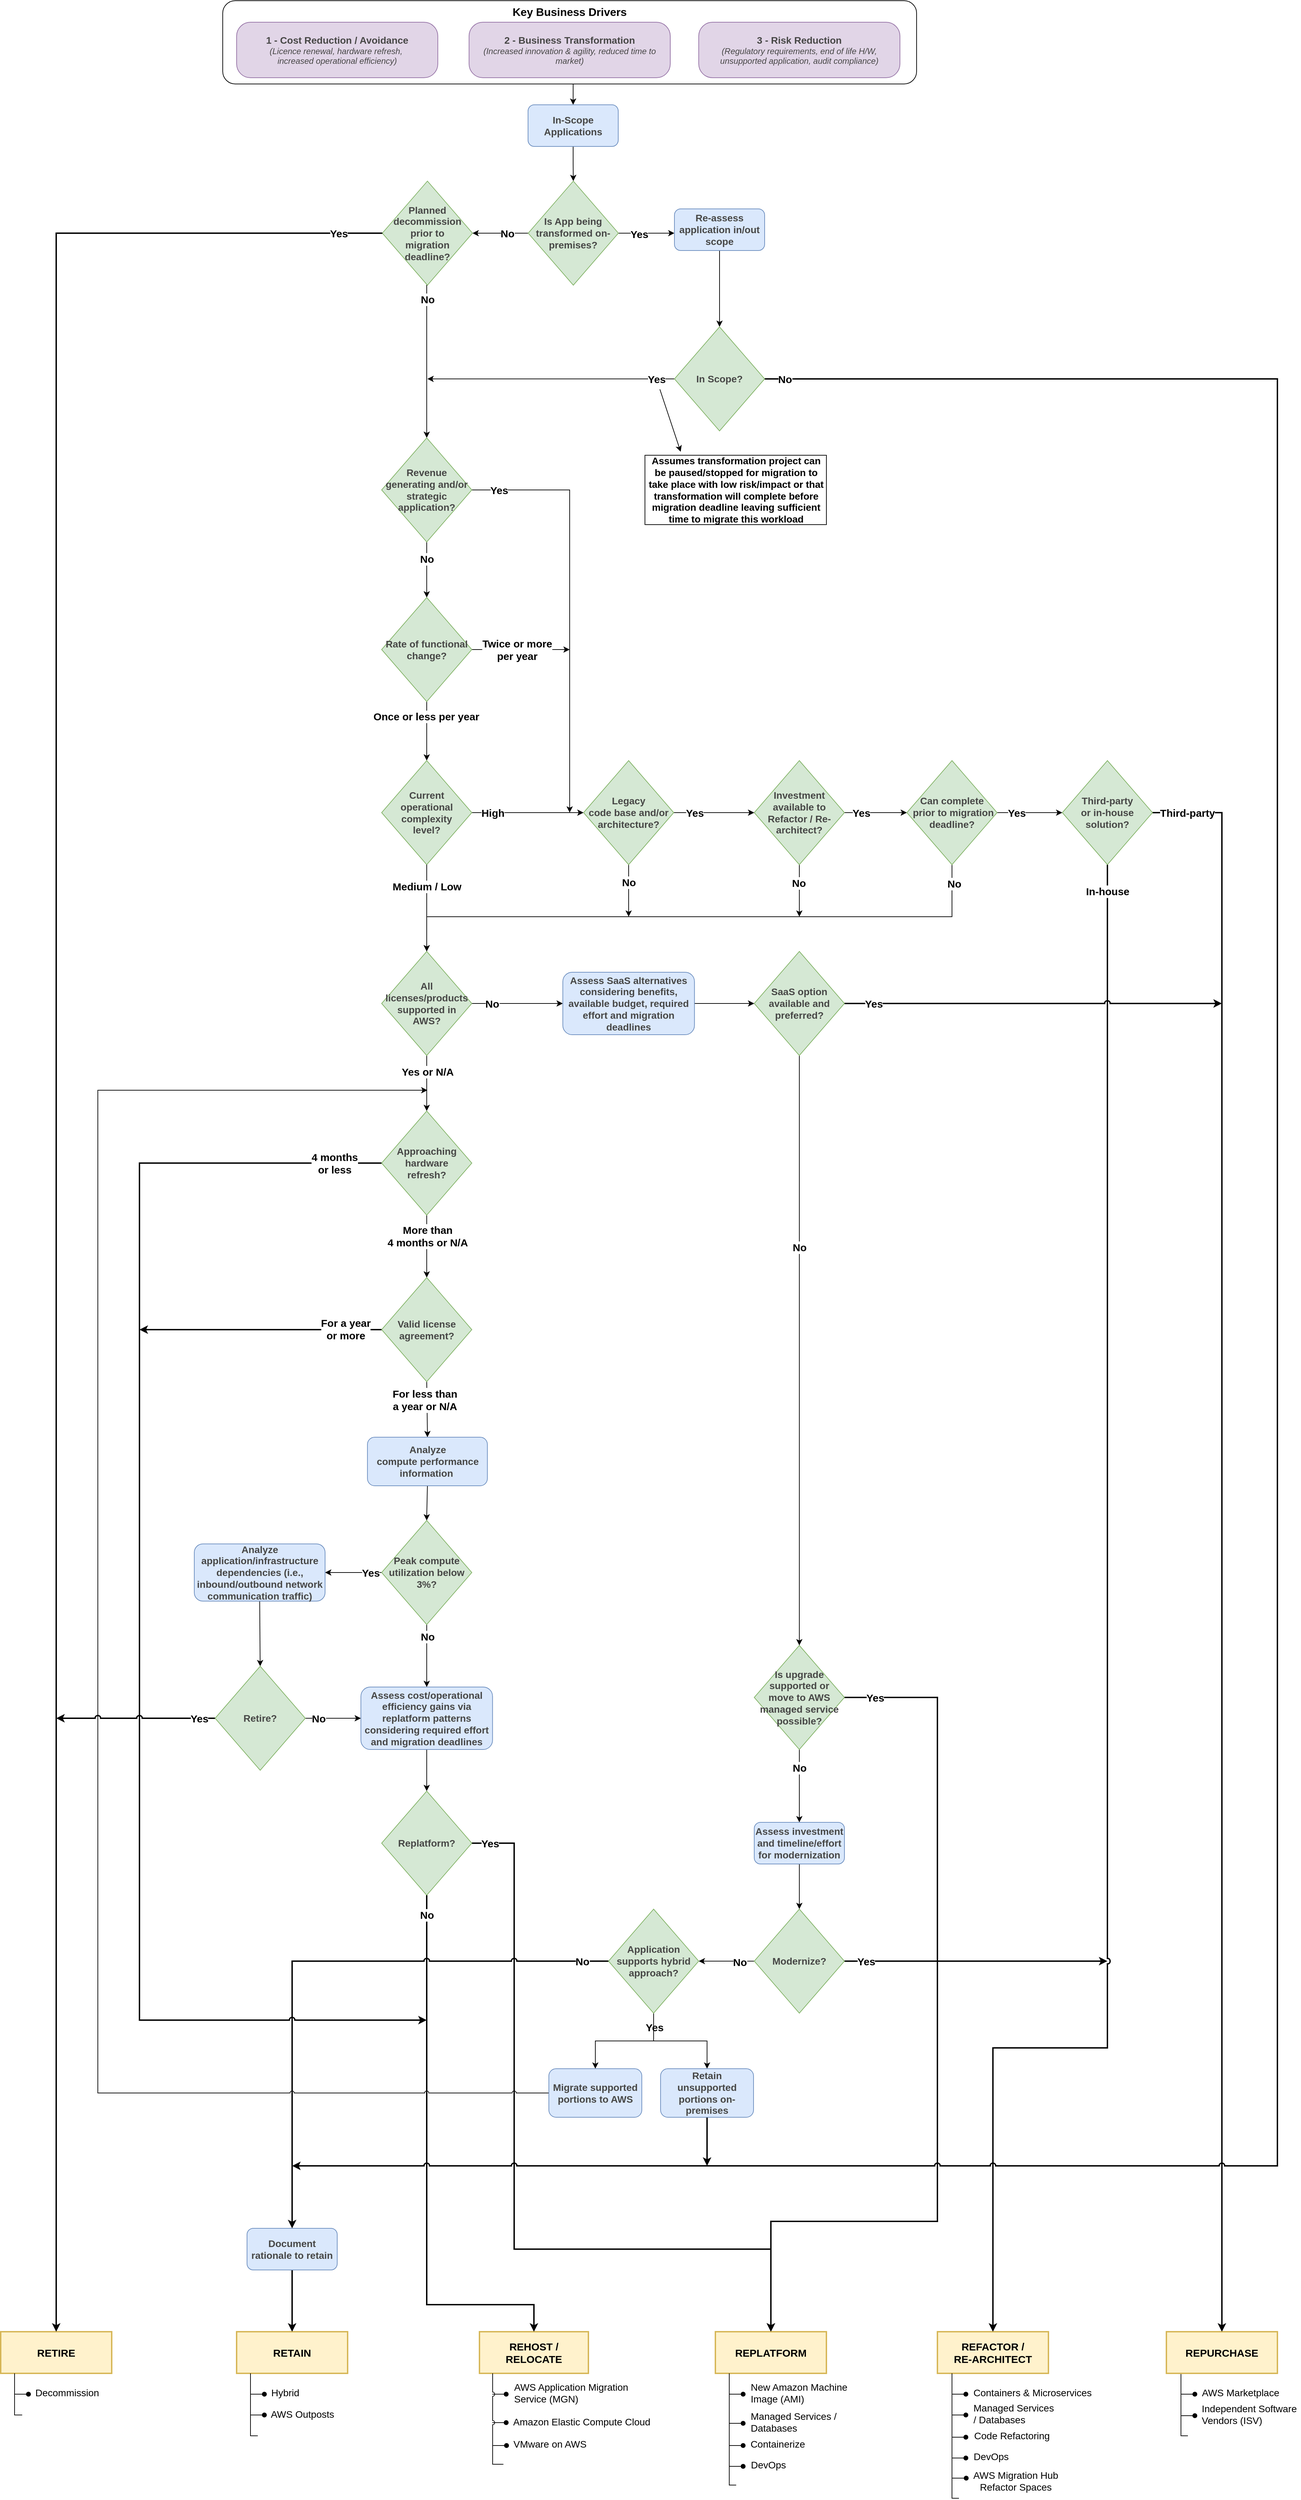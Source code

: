 <mxfile version="21.2.0" type="embed" pages="2">
  <diagram name="Decision Tree" id="VX8alNq_s7ivsaoeQZxm">
    <mxGraphModel dx="2118" dy="2254" grid="1" gridSize="10" guides="1" tooltips="1" connect="1" arrows="1" fold="1" page="1" pageScale="1" pageWidth="827" pageHeight="1169" math="0" shadow="0">
      <root>
        <mxCell id="OZ9AxooTVeGa2e1UKhC_-0" />
        <mxCell id="OZ9AxooTVeGa2e1UKhC_-1" parent="OZ9AxooTVeGa2e1UKhC_-0" />
        <mxCell id="PnaUjTbA2eYcw9_eckQJ-103" style="edgeStyle=orthogonalEdgeStyle;rounded=0;jumpStyle=none;orthogonalLoop=1;jettySize=auto;html=1;strokeWidth=2;exitX=1;exitY=0.5;exitDx=0;exitDy=0;entryX=0.5;entryY=0;entryDx=0;entryDy=0;" parent="OZ9AxooTVeGa2e1UKhC_-1" source="PnaUjTbA2eYcw9_eckQJ-141" target="OZ9AxooTVeGa2e1UKhC_-67" edge="1">
          <mxGeometry relative="1" as="geometry">
            <mxPoint x="810" y="1370" as="sourcePoint" />
            <mxPoint x="1020" y="1760" as="targetPoint" />
            <Array as="points">
              <mxPoint x="780" y="1505" />
              <mxPoint x="780" y="2090" />
              <mxPoint x="1150" y="2090" />
            </Array>
          </mxGeometry>
        </mxCell>
        <mxCell id="PnaUjTbA2eYcw9_eckQJ-142" value="&lt;font size=&quot;1&quot;&gt;&lt;b style=&quot;font-size: 15px&quot;&gt;Yes&lt;/b&gt;&lt;/font&gt;" style="edgeLabel;html=1;align=center;verticalAlign=middle;resizable=0;points=[];" parent="PnaUjTbA2eYcw9_eckQJ-103" vertex="1" connectable="0">
          <mxGeometry x="-0.948" relative="1" as="geometry">
            <mxPoint x="-3.99" as="offset" />
          </mxGeometry>
        </mxCell>
        <mxCell id="OZ9AxooTVeGa2e1UKhC_-131" style="edgeStyle=orthogonalEdgeStyle;rounded=0;orthogonalLoop=1;jettySize=auto;html=1;exitX=0.5;exitY=1;exitDx=0;exitDy=0;" parent="OZ9AxooTVeGa2e1UKhC_-1" source="OZ9AxooTVeGa2e1UKhC_-130" edge="1">
          <mxGeometry relative="1" as="geometry">
            <mxPoint x="865" y="-1000" as="targetPoint" />
          </mxGeometry>
        </mxCell>
        <mxCell id="OZ9AxooTVeGa2e1UKhC_-130" value="&lt;b&gt;&lt;font style=&quot;font-size: 16px&quot;&gt;Key Business Drivers&lt;/font&gt;&lt;/b&gt;" style="rounded=1;whiteSpace=wrap;html=1;verticalAlign=top;" parent="OZ9AxooTVeGa2e1UKhC_-1" vertex="1">
          <mxGeometry x="360" y="-1150" width="1000" height="120" as="geometry" />
        </mxCell>
        <mxCell id="OZ9AxooTVeGa2e1UKhC_-2" value="&lt;span style=&quot;color: rgb(71 , 71 , 70) ; font-family: &amp;#34;arial&amp;#34; ; font-weight: bold&quot;&gt;&lt;font style=&quot;font-size: 14px&quot;&gt;1 - Cost Reduction / Avoidance&lt;/font&gt;&lt;/span&gt;&lt;br&gt;&lt;p style=&quot;margin-top: 0pt ; margin-bottom: 0pt ; margin-left: 0in ; direction: ltr ; unicode-bidi: embed ; word-break: normal&quot;&gt;&lt;span style=&quot;font-family: &amp;#34;arial&amp;#34; ; color: rgb(71 , 71 , 70)&quot;&gt;&lt;font style=&quot;font-size: 12px&quot;&gt;&lt;i&gt;&lt;font style=&quot;font-size: 12px&quot;&gt;(&lt;/font&gt;&lt;font style=&quot;font-size: 12px&quot;&gt;Licence renewal, hardware refresh,&amp;nbsp;&lt;/font&gt;&lt;/i&gt;&lt;/font&gt;&lt;/span&gt;&lt;/p&gt;&lt;span style=&quot;color: rgb(71 , 71 , 70) ; font-family: &amp;#34;arial&amp;#34;&quot;&gt;&lt;font style=&quot;font-size: 12px&quot;&gt;&lt;i&gt;increased operational efficiency)&lt;/i&gt;&lt;/font&gt;&lt;/span&gt;" style="rounded=1;whiteSpace=wrap;html=1;arcSize=25;fillColor=#e1d5e7;strokeColor=#9673a6;" parent="OZ9AxooTVeGa2e1UKhC_-1" vertex="1">
          <mxGeometry x="380" y="-1118.97" width="290" height="80" as="geometry" />
        </mxCell>
        <mxCell id="OZ9AxooTVeGa2e1UKhC_-4" value="&lt;span style=&quot;color: rgb(71 , 71 , 70) ; font-family: &amp;#34;arial&amp;#34; ; font-weight: bold&quot;&gt;&lt;font style=&quot;font-size: 14px&quot;&gt;2 - Business Transformation&lt;/font&gt;&lt;/span&gt;&lt;br&gt;&lt;font color=&quot;#474746&quot; face=&quot;arial&quot; size=&quot;1&quot;&gt;&lt;i style=&quot;font-size: 12px&quot;&gt;(Increased innovation &amp;amp; agility, reduced time to market)&lt;br&gt;&lt;/i&gt;&lt;/font&gt;" style="rounded=1;whiteSpace=wrap;html=1;arcSize=25;fillColor=#e1d5e7;strokeColor=#9673a6;" parent="OZ9AxooTVeGa2e1UKhC_-1" vertex="1">
          <mxGeometry x="715" y="-1118.97" width="290" height="80" as="geometry" />
        </mxCell>
        <mxCell id="OZ9AxooTVeGa2e1UKhC_-6" value="&lt;b&gt;&lt;font style=&quot;font-size: 15px&quot;&gt;RETAIN&lt;/font&gt;&lt;/b&gt;" style="rounded=0;whiteSpace=wrap;html=1;fillColor=#fff2cc;strokeWidth=2;strokeColor=#D6B656;" parent="OZ9AxooTVeGa2e1UKhC_-1" vertex="1">
          <mxGeometry x="380" y="2209" width="160" height="60" as="geometry" />
        </mxCell>
        <mxCell id="Tlm04AckMEZkmt3LNepM-8" style="edgeStyle=orthogonalEdgeStyle;rounded=0;jumpStyle=arc;orthogonalLoop=1;jettySize=auto;html=1;exitX=0.25;exitY=1;exitDx=0;exitDy=0;strokeWidth=1;endArrow=none;endFill=0;" parent="OZ9AxooTVeGa2e1UKhC_-1" edge="1">
          <mxGeometry relative="1" as="geometry">
            <mxPoint x="1751" y="2359" as="targetPoint" />
            <mxPoint x="1741" y="2269" as="sourcePoint" />
            <Array as="points">
              <mxPoint x="1741" y="2359" />
              <mxPoint x="1751" y="2359" />
            </Array>
          </mxGeometry>
        </mxCell>
        <mxCell id="OZ9AxooTVeGa2e1UKhC_-8" value="&lt;b&gt;&lt;font style=&quot;font-size: 15px&quot;&gt;REPURCHASE&lt;/font&gt;&lt;/b&gt;" style="rounded=0;whiteSpace=wrap;html=1;fillColor=#fff2cc;strokeWidth=2;strokeColor=#D6B656;" parent="OZ9AxooTVeGa2e1UKhC_-1" vertex="1">
          <mxGeometry x="1720" y="2209" width="160" height="60" as="geometry" />
        </mxCell>
        <mxCell id="4UNJN8gcfNJVufdpEWrs-4" style="edgeStyle=orthogonalEdgeStyle;rounded=0;jumpStyle=arc;orthogonalLoop=1;jettySize=auto;html=1;exitX=0.5;exitY=1;exitDx=0;exitDy=0;entryX=0.5;entryY=0;entryDx=0;entryDy=0;endArrow=classic;endFill=1;strokeWidth=2;" parent="OZ9AxooTVeGa2e1UKhC_-1" source="OZ9AxooTVeGa2e1UKhC_-10" target="OZ9AxooTVeGa2e1UKhC_-6" edge="1">
          <mxGeometry relative="1" as="geometry">
            <mxPoint x="345" y="2069" as="sourcePoint" />
          </mxGeometry>
        </mxCell>
        <mxCell id="OZ9AxooTVeGa2e1UKhC_-10" value="&lt;font color=&quot;#474746&quot; face=&quot;arial&quot; size=&quot;1&quot;&gt;&lt;b style=&quot;font-size: 14px&quot;&gt;Document rationale to retain&lt;/b&gt;&lt;/font&gt;" style="rounded=1;whiteSpace=wrap;html=1;fillColor=#dae8fc;strokeColor=#6c8ebf;" parent="OZ9AxooTVeGa2e1UKhC_-1" vertex="1">
          <mxGeometry x="395" y="2060" width="130" height="60" as="geometry" />
        </mxCell>
        <mxCell id="OZ9AxooTVeGa2e1UKhC_-16" style="edgeStyle=orthogonalEdgeStyle;rounded=0;orthogonalLoop=1;jettySize=auto;html=1;exitX=0.5;exitY=1;exitDx=0;exitDy=0;entryX=0.5;entryY=0;entryDx=0;entryDy=0;" parent="OZ9AxooTVeGa2e1UKhC_-1" source="OZ9AxooTVeGa2e1UKhC_-17" target="PnaUjTbA2eYcw9_eckQJ-7" edge="1">
          <mxGeometry relative="1" as="geometry">
            <mxPoint x="865" y="-890" as="targetPoint" />
            <Array as="points" />
          </mxGeometry>
        </mxCell>
        <mxCell id="OZ9AxooTVeGa2e1UKhC_-17" value="&lt;font color=&quot;#474746&quot; face=&quot;arial&quot;&gt;&lt;span style=&quot;font-size: 14px&quot;&gt;&lt;b&gt;In-Scope Applications&lt;/b&gt;&lt;/span&gt;&lt;br&gt;&lt;/font&gt;" style="rounded=1;whiteSpace=wrap;html=1;fillColor=#dae8fc;strokeColor=#6c8ebf;" parent="OZ9AxooTVeGa2e1UKhC_-1" vertex="1">
          <mxGeometry x="800" y="-1000" width="130" height="60" as="geometry" />
        </mxCell>
        <mxCell id="PnaUjTbA2eYcw9_eckQJ-145" style="edgeStyle=orthogonalEdgeStyle;rounded=0;jumpStyle=none;orthogonalLoop=1;jettySize=auto;html=1;exitX=0.5;exitY=1;exitDx=0;exitDy=0;strokeWidth=1;entryX=0.5;entryY=0;entryDx=0;entryDy=0;" parent="OZ9AxooTVeGa2e1UKhC_-1" source="OZ9AxooTVeGa2e1UKhC_-23" target="xI8y_BiO7yNf7XKkc1zp-9" edge="1">
          <mxGeometry relative="1" as="geometry">
            <mxPoint x="654" y="-670" as="targetPoint" />
            <Array as="points">
              <mxPoint x="654" y="-740" />
            </Array>
          </mxGeometry>
        </mxCell>
        <mxCell id="PnaUjTbA2eYcw9_eckQJ-146" value="&lt;font size=&quot;1&quot;&gt;&lt;b style=&quot;font-size: 15px&quot;&gt;No&lt;/b&gt;&lt;/font&gt;" style="edgeLabel;html=1;align=center;verticalAlign=middle;resizable=0;points=[];" parent="PnaUjTbA2eYcw9_eckQJ-145" vertex="1" connectable="0">
          <mxGeometry x="-0.15" relative="1" as="geometry">
            <mxPoint x="1" y="-73" as="offset" />
          </mxGeometry>
        </mxCell>
        <mxCell id="OZ9AxooTVeGa2e1UKhC_-23" value="&lt;span style=&quot;color: rgb(71 , 71 , 70) ; font-family: &amp;#34;arial&amp;#34;&quot;&gt;&lt;b&gt;&lt;font style=&quot;font-size: 14px&quot;&gt;Planned decommission prior to &lt;br&gt;migration deadline?&lt;/font&gt;&lt;/b&gt;&lt;/span&gt;" style="rhombus;whiteSpace=wrap;html=1;fillColor=#d5e8d4;strokeColor=#82b366;" parent="OZ9AxooTVeGa2e1UKhC_-1" vertex="1">
          <mxGeometry x="590" y="-890.03" width="130" height="150" as="geometry" />
        </mxCell>
        <mxCell id="OZ9AxooTVeGa2e1UKhC_-67" value="&lt;b&gt;&lt;font style=&quot;font-size: 15px&quot;&gt;REPLATFORM&lt;/font&gt;&lt;/b&gt;" style="rounded=0;whiteSpace=wrap;html=1;fillColor=#fff2cc;strokeWidth=2;strokeColor=#D6B656;" parent="OZ9AxooTVeGa2e1UKhC_-1" vertex="1">
          <mxGeometry x="1070" y="2209" width="160" height="60" as="geometry" />
        </mxCell>
        <mxCell id="vrrk7I1wzK6dKrYvRH3h-16" style="edgeStyle=orthogonalEdgeStyle;rounded=0;jumpStyle=arc;orthogonalLoop=1;jettySize=auto;html=1;strokeWidth=2;exitX=1;exitY=0.5;exitDx=0;exitDy=0;" parent="OZ9AxooTVeGa2e1UKhC_-1" source="PnaUjTbA2eYcw9_eckQJ-95" edge="1">
          <mxGeometry relative="1" as="geometry">
            <Array as="points">
              <mxPoint x="1635" y="1675" />
            </Array>
            <mxPoint x="1270" y="1949" as="sourcePoint" />
            <mxPoint x="1635" y="1675" as="targetPoint" />
          </mxGeometry>
        </mxCell>
        <mxCell id="vrrk7I1wzK6dKrYvRH3h-18" value="&lt;b&gt;&lt;font style=&quot;font-size: 15px&quot;&gt;Yes&lt;/font&gt;&lt;/b&gt;" style="edgeLabel;html=1;align=center;verticalAlign=middle;resizable=0;points=[];" parent="vrrk7I1wzK6dKrYvRH3h-16" vertex="1" connectable="0">
          <mxGeometry x="-0.957" y="1" relative="1" as="geometry">
            <mxPoint x="23" y="1.0" as="offset" />
          </mxGeometry>
        </mxCell>
        <mxCell id="OZ9AxooTVeGa2e1UKhC_-104" value="&lt;b style=&quot;font-size: 15px&quot;&gt;REFACTOR / &lt;br&gt;RE-ARCHITECT&lt;/b&gt;" style="rounded=0;whiteSpace=wrap;html=1;fillColor=#fff2cc;strokeWidth=2;strokeColor=#D6B656;" parent="OZ9AxooTVeGa2e1UKhC_-1" vertex="1">
          <mxGeometry x="1390" y="2209" width="160" height="60" as="geometry" />
        </mxCell>
        <mxCell id="7ZSVmvyxEU6zFuQFi4_P-16" value="&lt;b&gt;&lt;font style=&quot;font-size: 15px&quot;&gt;RETIRE&lt;/font&gt;&lt;/b&gt;" style="rounded=0;whiteSpace=wrap;html=1;fillColor=#fff2cc;strokeColor=#d6b656;strokeWidth=2;" parent="OZ9AxooTVeGa2e1UKhC_-1" vertex="1">
          <mxGeometry x="40" y="2209" width="160" height="60" as="geometry" />
        </mxCell>
        <mxCell id="7ZSVmvyxEU6zFuQFi4_P-17" value="&lt;b&gt;&lt;font style=&quot;font-size: 15px&quot;&gt;REHOST / RELOCATE&lt;/font&gt;&lt;/b&gt;" style="rounded=0;whiteSpace=wrap;html=1;fillColor=#fff2cc;strokeWidth=2;strokeColor=#D6B656;" parent="OZ9AxooTVeGa2e1UKhC_-1" vertex="1">
          <mxGeometry x="730" y="2209" width="157" height="60" as="geometry" />
        </mxCell>
        <mxCell id="OZ9AxooTVeGa2e1UKhC_-21" style="edgeStyle=orthogonalEdgeStyle;rounded=0;orthogonalLoop=1;jettySize=auto;html=1;strokeWidth=2;jumpStyle=arc;exitX=0;exitY=0.5;exitDx=0;exitDy=0;entryX=0.5;entryY=0;entryDx=0;entryDy=0;" parent="OZ9AxooTVeGa2e1UKhC_-1" source="OZ9AxooTVeGa2e1UKhC_-23" target="7ZSVmvyxEU6zFuQFi4_P-16" edge="1">
          <mxGeometry relative="1" as="geometry">
            <Array as="points">
              <mxPoint x="120" y="-815" />
            </Array>
            <mxPoint x="678" y="-720" as="sourcePoint" />
            <mxPoint x="120" y="1420" as="targetPoint" />
          </mxGeometry>
        </mxCell>
        <mxCell id="PnaUjTbA2eYcw9_eckQJ-79" value="&lt;font size=&quot;1&quot;&gt;&lt;b style=&quot;font-size: 15px&quot;&gt;Yes&lt;/b&gt;&lt;/font&gt;" style="edgeLabel;html=1;align=center;verticalAlign=middle;resizable=0;points=[];" parent="OZ9AxooTVeGa2e1UKhC_-21" vertex="1" connectable="0">
          <mxGeometry x="-0.964" relative="1" as="geometry">
            <mxPoint as="offset" />
          </mxGeometry>
        </mxCell>
        <mxCell id="PnaUjTbA2eYcw9_eckQJ-88" style="edgeStyle=orthogonalEdgeStyle;rounded=0;jumpStyle=none;orthogonalLoop=1;jettySize=auto;html=1;exitX=1;exitY=0.5;exitDx=0;exitDy=0;strokeWidth=2;entryX=0.5;entryY=0;entryDx=0;entryDy=0;" parent="OZ9AxooTVeGa2e1UKhC_-1" source="ZTFnm-I9X0W1Cd60F8cL-1" target="OZ9AxooTVeGa2e1UKhC_-67" edge="1">
          <mxGeometry relative="1" as="geometry">
            <mxPoint x="1800" y="995" as="targetPoint" />
            <Array as="points">
              <mxPoint x="1390" y="1295" />
              <mxPoint x="1390" y="2050" />
              <mxPoint x="1150" y="2050" />
            </Array>
            <mxPoint x="1260" y="995" as="sourcePoint" />
          </mxGeometry>
        </mxCell>
        <mxCell id="PnaUjTbA2eYcw9_eckQJ-89" value="&lt;font size=&quot;1&quot;&gt;&lt;b style=&quot;font-size: 15px&quot;&gt;Yes&lt;/b&gt;&lt;/font&gt;" style="edgeLabel;html=1;align=center;verticalAlign=middle;resizable=0;points=[];" parent="PnaUjTbA2eYcw9_eckQJ-88" vertex="1" connectable="0">
          <mxGeometry x="-0.965" y="2" relative="1" as="geometry">
            <mxPoint x="21" y="2" as="offset" />
          </mxGeometry>
        </mxCell>
        <mxCell id="PnaUjTbA2eYcw9_eckQJ-93" style="edgeStyle=orthogonalEdgeStyle;rounded=0;jumpStyle=none;orthogonalLoop=1;jettySize=auto;html=1;exitX=0.5;exitY=1;exitDx=0;exitDy=0;entryX=0.5;entryY=0;entryDx=0;entryDy=0;strokeWidth=1;" parent="OZ9AxooTVeGa2e1UKhC_-1" source="ZTFnm-I9X0W1Cd60F8cL-1" target="PnaUjTbA2eYcw9_eckQJ-92" edge="1">
          <mxGeometry relative="1" as="geometry" />
        </mxCell>
        <mxCell id="PnaUjTbA2eYcw9_eckQJ-94" value="&lt;font size=&quot;1&quot;&gt;&lt;b style=&quot;font-size: 15px&quot;&gt;No&lt;/b&gt;&lt;/font&gt;" style="edgeLabel;html=1;align=center;verticalAlign=middle;resizable=0;points=[];" parent="PnaUjTbA2eYcw9_eckQJ-93" vertex="1" connectable="0">
          <mxGeometry x="-0.447" y="-1" relative="1" as="geometry">
            <mxPoint x="1" y="-3" as="offset" />
          </mxGeometry>
        </mxCell>
        <mxCell id="ZTFnm-I9X0W1Cd60F8cL-1" value="&lt;b style=&quot;color: rgb(71 , 71 , 70) ; font-family: &amp;#34;arial&amp;#34;&quot;&gt;&lt;font style=&quot;font-size: 14px&quot;&gt;Is upgrade supported or&lt;br&gt;move to AWS managed service&lt;br&gt;possible?&lt;/font&gt;&lt;/b&gt;" style="rhombus;whiteSpace=wrap;html=1;fillColor=#d5e8d4;strokeColor=#82b366;" parent="OZ9AxooTVeGa2e1UKhC_-1" vertex="1">
          <mxGeometry x="1126" y="1220" width="130" height="150" as="geometry" />
        </mxCell>
        <mxCell id="xI8y_BiO7yNf7XKkc1zp-0" value="&lt;span style=&quot;color: rgb(71 , 71 , 70) ; font-family: &amp;#34;arial&amp;#34; ; font-size: 14px&quot;&gt;&lt;b&gt;3 - Risk Reduction&lt;br&gt;&lt;/b&gt;&lt;/span&gt;&lt;font color=&quot;#474746&quot; face=&quot;arial&quot; size=&quot;1&quot;&gt;&lt;i style=&quot;font-size: 12px&quot;&gt;(&lt;/i&gt;&lt;/font&gt;&lt;i style=&quot;color: rgb(71 , 71 , 70) ; font-family: &amp;#34;arial&amp;#34;&quot;&gt;Regulatory requirements, end of life H/W, unsupported application, audit compliance)&lt;/i&gt;" style="rounded=1;whiteSpace=wrap;html=1;arcSize=25;fillColor=#e1d5e7;strokeColor=#9673a6;" parent="OZ9AxooTVeGa2e1UKhC_-1" vertex="1">
          <mxGeometry x="1046" y="-1118.97" width="290" height="80" as="geometry" />
        </mxCell>
        <mxCell id="WoaGg1t7EKX_rNA6zbp_-37" value="&lt;font size=&quot;1&quot;&gt;&lt;b style=&quot;font-size: 15px&quot;&gt;In-house&lt;/b&gt;&lt;/font&gt;" style="edgeStyle=orthogonalEdgeStyle;rounded=0;jumpStyle=arc;orthogonalLoop=1;jettySize=auto;html=1;strokeColor=#000000;strokeWidth=2;entryX=0.5;entryY=0;entryDx=0;entryDy=0;exitX=0.5;exitY=1;exitDx=0;exitDy=0;" parent="OZ9AxooTVeGa2e1UKhC_-1" source="PnaUjTbA2eYcw9_eckQJ-42" target="OZ9AxooTVeGa2e1UKhC_-104" edge="1">
          <mxGeometry x="-0.967" relative="1" as="geometry">
            <mxPoint x="1521" y="-109" as="targetPoint" />
            <mxPoint x="1491" y="-79" as="sourcePoint" />
            <Array as="points">
              <mxPoint x="1635" y="1800" />
              <mxPoint x="1470" y="1800" />
            </Array>
            <mxPoint as="offset" />
          </mxGeometry>
        </mxCell>
        <mxCell id="PnaUjTbA2eYcw9_eckQJ-168" style="edgeStyle=orthogonalEdgeStyle;rounded=0;jumpStyle=none;orthogonalLoop=1;jettySize=auto;html=1;exitX=1;exitY=0.5;exitDx=0;exitDy=0;strokeWidth=1;" parent="OZ9AxooTVeGa2e1UKhC_-1" source="xI8y_BiO7yNf7XKkc1zp-9" edge="1">
          <mxGeometry relative="1" as="geometry">
            <mxPoint x="860" y="20" as="targetPoint" />
            <Array as="points">
              <mxPoint x="860" y="-445" />
              <mxPoint x="860" y="20" />
            </Array>
          </mxGeometry>
        </mxCell>
        <mxCell id="PnaUjTbA2eYcw9_eckQJ-174" value="&lt;font size=&quot;1&quot;&gt;&lt;b style=&quot;font-size: 15px&quot;&gt;Yes&lt;/b&gt;&lt;/font&gt;" style="edgeLabel;html=1;align=center;verticalAlign=middle;resizable=0;points=[];" parent="PnaUjTbA2eYcw9_eckQJ-168" vertex="1" connectable="0">
          <mxGeometry x="-0.876" y="-1" relative="1" as="geometry">
            <mxPoint x="1" y="-1" as="offset" />
          </mxGeometry>
        </mxCell>
        <mxCell id="PnaUjTbA2eYcw9_eckQJ-171" style="edgeStyle=orthogonalEdgeStyle;rounded=0;jumpStyle=none;orthogonalLoop=1;jettySize=auto;html=1;exitX=0.5;exitY=1;exitDx=0;exitDy=0;entryX=0.5;entryY=0;entryDx=0;entryDy=0;strokeWidth=1;" parent="OZ9AxooTVeGa2e1UKhC_-1" source="xI8y_BiO7yNf7XKkc1zp-9" target="PnaUjTbA2eYcw9_eckQJ-114" edge="1">
          <mxGeometry relative="1" as="geometry" />
        </mxCell>
        <mxCell id="PnaUjTbA2eYcw9_eckQJ-175" value="&lt;font size=&quot;1&quot;&gt;&lt;b style=&quot;font-size: 15px&quot;&gt;No&lt;/b&gt;&lt;/font&gt;" style="edgeLabel;html=1;align=center;verticalAlign=middle;resizable=0;points=[];" parent="PnaUjTbA2eYcw9_eckQJ-171" vertex="1" connectable="0">
          <mxGeometry x="-0.657" y="1" relative="1" as="geometry">
            <mxPoint x="-1" y="10" as="offset" />
          </mxGeometry>
        </mxCell>
        <mxCell id="xI8y_BiO7yNf7XKkc1zp-9" value="&lt;span style=&quot;color: rgb(71 , 71 , 70) ; font-family: &amp;#34;arial&amp;#34;&quot;&gt;&lt;b&gt;&lt;font style=&quot;font-size: 14px&quot;&gt;Revenue generating and/or strategic application?&lt;/font&gt;&lt;/b&gt;&lt;/span&gt;" style="rhombus;whiteSpace=wrap;html=1;fillColor=#d5e8d4;strokeWidth=1;strokeColor=#82B366;" parent="OZ9AxooTVeGa2e1UKhC_-1" vertex="1">
          <mxGeometry x="589" y="-520" width="130" height="150" as="geometry" />
        </mxCell>
        <mxCell id="PnaUjTbA2eYcw9_eckQJ-63" style="edgeStyle=orthogonalEdgeStyle;rounded=0;orthogonalLoop=1;jettySize=auto;html=1;exitX=1;exitY=0.5;exitDx=0;exitDy=0;entryX=0;entryY=0.5;entryDx=0;entryDy=0;strokeWidth=1;" parent="OZ9AxooTVeGa2e1UKhC_-1" source="WoaGg1t7EKX_rNA6zbp_-18" target="WoaGg1t7EKX_rNA6zbp_-36" edge="1">
          <mxGeometry relative="1" as="geometry" />
        </mxCell>
        <mxCell id="PnaUjTbA2eYcw9_eckQJ-64" value="&lt;font size=&quot;1&quot;&gt;&lt;b style=&quot;font-size: 15px&quot;&gt;Yes&lt;/b&gt;&lt;/font&gt;" style="edgeLabel;html=1;align=center;verticalAlign=middle;resizable=0;points=[];" parent="PnaUjTbA2eYcw9_eckQJ-63" vertex="1" connectable="0">
          <mxGeometry x="-0.261" y="-3" relative="1" as="geometry">
            <mxPoint x="-10.0" y="-3" as="offset" />
          </mxGeometry>
        </mxCell>
        <mxCell id="PnaUjTbA2eYcw9_eckQJ-69" style="edgeStyle=orthogonalEdgeStyle;rounded=0;orthogonalLoop=1;jettySize=auto;html=1;exitX=0.5;exitY=1;exitDx=0;exitDy=0;strokeWidth=1;" parent="OZ9AxooTVeGa2e1UKhC_-1" source="WoaGg1t7EKX_rNA6zbp_-18" edge="1">
          <mxGeometry relative="1" as="geometry">
            <Array as="points">
              <mxPoint x="1191" y="130" />
              <mxPoint x="1191" y="130" />
            </Array>
            <mxPoint x="1191" y="170" as="targetPoint" />
          </mxGeometry>
        </mxCell>
        <mxCell id="PnaUjTbA2eYcw9_eckQJ-72" value="&lt;font size=&quot;1&quot;&gt;&lt;b style=&quot;font-size: 15px&quot;&gt;No&lt;/b&gt;&lt;/font&gt;" style="edgeLabel;html=1;align=center;verticalAlign=middle;resizable=0;points=[];" parent="PnaUjTbA2eYcw9_eckQJ-69" vertex="1" connectable="0">
          <mxGeometry x="-0.831" y="2" relative="1" as="geometry">
            <mxPoint x="-3" y="19" as="offset" />
          </mxGeometry>
        </mxCell>
        <mxCell id="WoaGg1t7EKX_rNA6zbp_-18" value="&lt;span style=&quot;color: rgb(71 , 71 , 70) ; font-family: &amp;#34;arial&amp;#34;&quot;&gt;&lt;b&gt;&lt;font style=&quot;font-size: 14px&quot;&gt;Investment available to Refactor / Re-architect?&lt;/font&gt;&lt;/b&gt;&lt;/span&gt;" style="rhombus;whiteSpace=wrap;html=1;fillColor=#d5e8d4;strokeWidth=1;strokeColor=#82B366;" parent="OZ9AxooTVeGa2e1UKhC_-1" vertex="1">
          <mxGeometry x="1126" y="-55" width="130" height="150" as="geometry" />
        </mxCell>
        <mxCell id="PnaUjTbA2eYcw9_eckQJ-65" style="edgeStyle=orthogonalEdgeStyle;rounded=0;orthogonalLoop=1;jettySize=auto;html=1;exitX=1;exitY=0.5;exitDx=0;exitDy=0;entryX=0;entryY=0.5;entryDx=0;entryDy=0;strokeWidth=1;" parent="OZ9AxooTVeGa2e1UKhC_-1" source="WoaGg1t7EKX_rNA6zbp_-36" target="PnaUjTbA2eYcw9_eckQJ-42" edge="1">
          <mxGeometry relative="1" as="geometry" />
        </mxCell>
        <mxCell id="PnaUjTbA2eYcw9_eckQJ-66" value="&lt;font size=&quot;1&quot;&gt;&lt;b style=&quot;font-size: 15px&quot;&gt;Yes&lt;/b&gt;&lt;/font&gt;" style="edgeLabel;html=1;align=center;verticalAlign=middle;resizable=0;points=[];" parent="PnaUjTbA2eYcw9_eckQJ-65" vertex="1" connectable="0">
          <mxGeometry x="-0.28" y="-1" relative="1" as="geometry">
            <mxPoint x="-6" y="-1" as="offset" />
          </mxGeometry>
        </mxCell>
        <mxCell id="KeZDLWuDLhJqC3MhvnPk-8" style="edgeStyle=orthogonalEdgeStyle;rounded=0;jumpStyle=none;orthogonalLoop=1;jettySize=auto;html=1;exitX=0.5;exitY=1;exitDx=0;exitDy=0;startArrow=none;startFill=0;endArrow=classic;endFill=1;strokeColor=#000000;strokeWidth=1;entryX=0.5;entryY=0;entryDx=0;entryDy=0;" parent="OZ9AxooTVeGa2e1UKhC_-1" source="WoaGg1t7EKX_rNA6zbp_-36" target="WoaGg1t7EKX_rNA6zbp_-43" edge="1">
          <mxGeometry relative="1" as="geometry">
            <Array as="points">
              <mxPoint x="1411" y="170" />
              <mxPoint x="654" y="170" />
            </Array>
            <mxPoint x="630" y="200" as="targetPoint" />
          </mxGeometry>
        </mxCell>
        <mxCell id="YeX6WkBohxKWWEyhnUzU-22" value="&lt;font style=&quot;font-size: 15px&quot;&gt;&lt;b&gt;No&lt;/b&gt;&lt;/font&gt;" style="edgeLabel;html=1;align=center;verticalAlign=middle;resizable=0;points=[];" parent="KeZDLWuDLhJqC3MhvnPk-8" vertex="1" connectable="0">
          <mxGeometry x="-0.937" y="3" relative="1" as="geometry">
            <mxPoint y="-1" as="offset" />
          </mxGeometry>
        </mxCell>
        <mxCell id="WoaGg1t7EKX_rNA6zbp_-36" value="&lt;span style=&quot;color: rgb(71 , 71 , 70) ; font-family: &amp;#34;arial&amp;#34;&quot;&gt;&lt;b&gt;&lt;font style=&quot;font-size: 14px&quot;&gt;Can complete&lt;br&gt;&amp;nbsp;prior to migration deadline?&lt;/font&gt;&lt;/b&gt;&lt;/span&gt;" style="rhombus;whiteSpace=wrap;html=1;fillColor=#d5e8d4;strokeWidth=1;strokeColor=#82B366;" parent="OZ9AxooTVeGa2e1UKhC_-1" vertex="1">
          <mxGeometry x="1346" y="-55" width="130" height="150" as="geometry" />
        </mxCell>
        <mxCell id="PnaUjTbA2eYcw9_eckQJ-139" style="edgeStyle=orthogonalEdgeStyle;rounded=0;jumpStyle=none;orthogonalLoop=1;jettySize=auto;html=1;strokeWidth=1;exitX=0.5;exitY=1;exitDx=0;exitDy=0;entryX=0.5;entryY=0;entryDx=0;entryDy=0;" parent="OZ9AxooTVeGa2e1UKhC_-1" source="WoaGg1t7EKX_rNA6zbp_-43" target="17NxdBk9iJhNhV06l2LF-12" edge="1">
          <mxGeometry relative="1" as="geometry">
            <mxPoint x="654" y="390" as="sourcePoint" />
            <mxPoint x="654" y="450" as="targetPoint" />
          </mxGeometry>
        </mxCell>
        <mxCell id="PnaUjTbA2eYcw9_eckQJ-140" value="&lt;font size=&quot;1&quot;&gt;&lt;b style=&quot;font-size: 15px&quot;&gt;Yes or N/A&lt;/b&gt;&lt;/font&gt;" style="edgeLabel;html=1;align=center;verticalAlign=middle;resizable=0;points=[];" parent="PnaUjTbA2eYcw9_eckQJ-139" vertex="1" connectable="0">
          <mxGeometry x="-0.538" y="-1" relative="1" as="geometry">
            <mxPoint x="2.01" y="4" as="offset" />
          </mxGeometry>
        </mxCell>
        <mxCell id="dzl4YO23nlb0fjpTTRY3-1" style="edgeStyle=orthogonalEdgeStyle;rounded=0;jumpStyle=arc;orthogonalLoop=1;jettySize=auto;html=1;strokeWidth=1;entryX=0;entryY=0.5;entryDx=0;entryDy=0;exitX=1;exitY=0.5;exitDx=0;exitDy=0;" parent="OZ9AxooTVeGa2e1UKhC_-1" source="WoaGg1t7EKX_rNA6zbp_-43" target="dzl4YO23nlb0fjpTTRY3-8" edge="1">
          <mxGeometry relative="1" as="geometry">
            <mxPoint x="980" y="295" as="sourcePoint" />
            <mxPoint x="1100" y="295" as="targetPoint" />
          </mxGeometry>
        </mxCell>
        <mxCell id="dzl4YO23nlb0fjpTTRY3-2" value="&lt;font style=&quot;font-size: 15px&quot;&gt;&lt;b&gt;No&lt;/b&gt;&lt;/font&gt;" style="edgeLabel;html=1;align=center;verticalAlign=middle;resizable=0;points=[];" parent="dzl4YO23nlb0fjpTTRY3-1" vertex="1" connectable="0">
          <mxGeometry x="-0.565" relative="1" as="geometry">
            <mxPoint as="offset" />
          </mxGeometry>
        </mxCell>
        <mxCell id="WoaGg1t7EKX_rNA6zbp_-43" value="&lt;span style=&quot;color: rgb(71 , 71 , 70) ; font-family: &amp;quot;arial&amp;quot;&quot;&gt;&lt;span&gt;&lt;font style=&quot;font-size: 14px&quot;&gt;All&lt;br&gt;licenses/products&lt;br&gt;supported in AWS?&lt;/font&gt;&lt;/span&gt;&lt;/span&gt;" style="rhombus;whiteSpace=wrap;html=1;fillColor=#d5e8d4;strokeColor=#82b366;fontStyle=1" parent="OZ9AxooTVeGa2e1UKhC_-1" vertex="1">
          <mxGeometry x="589.0" y="220" width="130" height="150" as="geometry" />
        </mxCell>
        <mxCell id="PnaUjTbA2eYcw9_eckQJ-77" style="edgeStyle=orthogonalEdgeStyle;rounded=0;jumpStyle=none;orthogonalLoop=1;jettySize=auto;html=1;exitX=0;exitY=0.5;exitDx=0;exitDy=0;strokeWidth=1;entryX=1;entryY=0.5;entryDx=0;entryDy=0;" parent="OZ9AxooTVeGa2e1UKhC_-1" source="PnaUjTbA2eYcw9_eckQJ-7" target="OZ9AxooTVeGa2e1UKhC_-23" edge="1">
          <mxGeometry relative="1" as="geometry">
            <mxPoint x="770" y="-840" as="targetPoint" />
          </mxGeometry>
        </mxCell>
        <mxCell id="PnaUjTbA2eYcw9_eckQJ-78" value="&lt;font size=&quot;1&quot;&gt;&lt;b style=&quot;font-size: 15px&quot;&gt;No&lt;/b&gt;&lt;/font&gt;" style="edgeLabel;html=1;align=center;verticalAlign=middle;resizable=0;points=[];" parent="PnaUjTbA2eYcw9_eckQJ-77" vertex="1" connectable="0">
          <mxGeometry x="-0.301" relative="1" as="geometry">
            <mxPoint x="-2.25" as="offset" />
          </mxGeometry>
        </mxCell>
        <mxCell id="YeX6WkBohxKWWEyhnUzU-3" style="edgeStyle=orthogonalEdgeStyle;rounded=0;orthogonalLoop=1;jettySize=auto;html=1;exitX=1;exitY=0.5;exitDx=0;exitDy=0;" parent="OZ9AxooTVeGa2e1UKhC_-1" source="PnaUjTbA2eYcw9_eckQJ-7" edge="1">
          <mxGeometry relative="1" as="geometry">
            <mxPoint x="1011.0" y="-815.03" as="targetPoint" />
          </mxGeometry>
        </mxCell>
        <mxCell id="YeX6WkBohxKWWEyhnUzU-4" value="&lt;font style=&quot;font-size: 15px&quot;&gt;&lt;b&gt;Yes&lt;/b&gt;&lt;/font&gt;" style="edgeLabel;html=1;align=center;verticalAlign=middle;resizable=0;points=[];" parent="YeX6WkBohxKWWEyhnUzU-3" vertex="1" connectable="0">
          <mxGeometry x="0.022" y="2" relative="1" as="geometry">
            <mxPoint x="-11.25" y="2" as="offset" />
          </mxGeometry>
        </mxCell>
        <mxCell id="PnaUjTbA2eYcw9_eckQJ-7" value="&lt;font color=&quot;#474746&quot; face=&quot;arial&quot;&gt;&lt;span style=&quot;font-size: 14px&quot;&gt;&lt;b&gt;Is App being transformed on-premises?&lt;/b&gt;&lt;/span&gt;&lt;/font&gt;" style="rhombus;whiteSpace=wrap;html=1;fillColor=#d5e8d4;strokeWidth=1;strokeColor=#82B366;" parent="OZ9AxooTVeGa2e1UKhC_-1" vertex="1">
          <mxGeometry x="800.25" y="-890.03" width="130" height="150" as="geometry" />
        </mxCell>
        <mxCell id="OZ9AxooTVeGa2e1UKhC_-40" style="edgeStyle=orthogonalEdgeStyle;rounded=0;orthogonalLoop=1;jettySize=auto;html=1;strokeWidth=2;jumpStyle=arc;exitX=1;exitY=0.5;exitDx=0;exitDy=0;entryX=0.5;entryY=0;entryDx=0;entryDy=0;" parent="OZ9AxooTVeGa2e1UKhC_-1" source="PnaUjTbA2eYcw9_eckQJ-42" target="OZ9AxooTVeGa2e1UKhC_-8" edge="1">
          <mxGeometry relative="1" as="geometry">
            <mxPoint x="1900" y="1130" as="targetPoint" />
            <Array as="points">
              <mxPoint x="1800" y="20" />
            </Array>
            <mxPoint x="1611" y="-119" as="sourcePoint" />
          </mxGeometry>
        </mxCell>
        <mxCell id="WoaGg1t7EKX_rNA6zbp_-40" value="&lt;font size=&quot;1&quot;&gt;&lt;b style=&quot;font-size: 15px&quot;&gt;Third-party&lt;/b&gt;&lt;/font&gt;" style="edgeLabel;html=1;align=center;verticalAlign=middle;resizable=0;points=[];" parent="OZ9AxooTVeGa2e1UKhC_-40" vertex="1" connectable="0">
          <mxGeometry x="-0.98" y="1" relative="1" as="geometry">
            <mxPoint x="27" y="1" as="offset" />
          </mxGeometry>
        </mxCell>
        <mxCell id="PnaUjTbA2eYcw9_eckQJ-42" value="&lt;span style=&quot;color: rgb(71 , 71 , 70) ; font-family: &amp;#34;arial&amp;#34;&quot;&gt;&lt;b&gt;&lt;font style=&quot;font-size: 14px&quot;&gt;Third-party&lt;br&gt;or in-house solution?&lt;/font&gt;&lt;/b&gt;&lt;/span&gt;" style="rhombus;whiteSpace=wrap;html=1;fillColor=#d5e8d4;strokeWidth=1;strokeColor=#82B366;" parent="OZ9AxooTVeGa2e1UKhC_-1" vertex="1">
          <mxGeometry x="1570" y="-55" width="130" height="150" as="geometry" />
        </mxCell>
        <mxCell id="PnaUjTbA2eYcw9_eckQJ-96" style="edgeStyle=orthogonalEdgeStyle;rounded=0;jumpStyle=none;orthogonalLoop=1;jettySize=auto;html=1;exitX=0.5;exitY=1;exitDx=0;exitDy=0;entryX=0.5;entryY=0;entryDx=0;entryDy=0;strokeWidth=1;" parent="OZ9AxooTVeGa2e1UKhC_-1" source="PnaUjTbA2eYcw9_eckQJ-92" target="PnaUjTbA2eYcw9_eckQJ-95" edge="1">
          <mxGeometry relative="1" as="geometry" />
        </mxCell>
        <mxCell id="PnaUjTbA2eYcw9_eckQJ-92" value="&lt;font color=&quot;#474746&quot; face=&quot;arial&quot;&gt;&lt;b&gt;&lt;font style=&quot;font-size: 14px&quot;&gt;Assess investment and timeline/effort for modernization&lt;/font&gt;&lt;/b&gt;&lt;br&gt;&lt;/font&gt;" style="rounded=1;whiteSpace=wrap;html=1;fillColor=#dae8fc;strokeColor=#6c8ebf;" parent="OZ9AxooTVeGa2e1UKhC_-1" vertex="1">
          <mxGeometry x="1126" y="1475" width="130" height="60" as="geometry" />
        </mxCell>
        <mxCell id="17NxdBk9iJhNhV06l2LF-1" style="edgeStyle=orthogonalEdgeStyle;rounded=0;orthogonalLoop=1;jettySize=auto;html=1;exitX=0;exitY=0.5;exitDx=0;exitDy=0;entryX=1;entryY=0.5;entryDx=0;entryDy=0;" parent="OZ9AxooTVeGa2e1UKhC_-1" source="PnaUjTbA2eYcw9_eckQJ-95" target="17NxdBk9iJhNhV06l2LF-0" edge="1">
          <mxGeometry relative="1" as="geometry" />
        </mxCell>
        <mxCell id="17NxdBk9iJhNhV06l2LF-2" value="&lt;font style=&quot;font-size: 15px&quot;&gt;&lt;b&gt;No&lt;/b&gt;&lt;/font&gt;" style="edgeLabel;html=1;align=center;verticalAlign=middle;resizable=0;points=[];" parent="17NxdBk9iJhNhV06l2LF-1" vertex="1" connectable="0">
          <mxGeometry x="-0.471" y="1" relative="1" as="geometry">
            <mxPoint as="offset" />
          </mxGeometry>
        </mxCell>
        <mxCell id="PnaUjTbA2eYcw9_eckQJ-95" value="&lt;span style=&quot;color: rgb(71 , 71 , 70) ; font-family: &amp;#34;arial&amp;#34;&quot;&gt;&lt;b&gt;&lt;font style=&quot;font-size: 14px&quot;&gt;Modernize?&lt;/font&gt;&lt;/b&gt;&lt;/span&gt;" style="rhombus;whiteSpace=wrap;html=1;fillColor=#d5e8d4;strokeColor=#82b366;" parent="OZ9AxooTVeGa2e1UKhC_-1" vertex="1">
          <mxGeometry x="1126" y="1600" width="130" height="150" as="geometry" />
        </mxCell>
        <mxCell id="PnaUjTbA2eYcw9_eckQJ-169" style="edgeStyle=orthogonalEdgeStyle;rounded=0;jumpStyle=none;orthogonalLoop=1;jettySize=auto;html=1;exitX=1;exitY=0.5;exitDx=0;exitDy=0;strokeWidth=1;" parent="OZ9AxooTVeGa2e1UKhC_-1" source="PnaUjTbA2eYcw9_eckQJ-114" edge="1">
          <mxGeometry relative="1" as="geometry">
            <mxPoint x="860" y="-215" as="targetPoint" />
            <Array as="points">
              <mxPoint x="790" y="-215" />
              <mxPoint x="790" y="-215" />
            </Array>
          </mxGeometry>
        </mxCell>
        <mxCell id="PnaUjTbA2eYcw9_eckQJ-176" value="&lt;font size=&quot;1&quot;&gt;&lt;b style=&quot;font-size: 15px&quot;&gt;Twice or more &lt;br&gt;per year&lt;br&gt;&lt;/b&gt;&lt;/font&gt;" style="edgeLabel;html=1;align=center;verticalAlign=middle;resizable=0;points=[];" parent="PnaUjTbA2eYcw9_eckQJ-169" vertex="1" connectable="0">
          <mxGeometry x="-0.888" relative="1" as="geometry">
            <mxPoint x="57" as="offset" />
          </mxGeometry>
        </mxCell>
        <mxCell id="PnaUjTbA2eYcw9_eckQJ-172" style="edgeStyle=orthogonalEdgeStyle;rounded=0;jumpStyle=none;orthogonalLoop=1;jettySize=auto;html=1;exitX=0.5;exitY=1;exitDx=0;exitDy=0;entryX=0.5;entryY=0;entryDx=0;entryDy=0;strokeWidth=1;" parent="OZ9AxooTVeGa2e1UKhC_-1" source="PnaUjTbA2eYcw9_eckQJ-114" target="PnaUjTbA2eYcw9_eckQJ-119" edge="1">
          <mxGeometry relative="1" as="geometry" />
        </mxCell>
        <mxCell id="PnaUjTbA2eYcw9_eckQJ-177" value="&lt;font size=&quot;1&quot;&gt;&lt;b style=&quot;font-size: 15px&quot;&gt;Once or less per year&lt;/b&gt;&lt;/font&gt;" style="edgeLabel;html=1;align=center;verticalAlign=middle;resizable=0;points=[];" parent="PnaUjTbA2eYcw9_eckQJ-172" vertex="1" connectable="0">
          <mxGeometry x="-0.519" y="-1" relative="1" as="geometry">
            <mxPoint as="offset" />
          </mxGeometry>
        </mxCell>
        <mxCell id="PnaUjTbA2eYcw9_eckQJ-114" value="&lt;font color=&quot;#474746&quot; face=&quot;arial&quot;&gt;&lt;span style=&quot;font-size: 14px&quot;&gt;&lt;b&gt;Rate of functional&lt;br&gt;change?&lt;/b&gt;&lt;/span&gt;&lt;br&gt;&lt;/font&gt;" style="rhombus;whiteSpace=wrap;html=1;fillColor=#d5e8d4;strokeWidth=1;strokeColor=#82B366;" parent="OZ9AxooTVeGa2e1UKhC_-1" vertex="1">
          <mxGeometry x="589" y="-290" width="130" height="150" as="geometry" />
        </mxCell>
        <mxCell id="PnaUjTbA2eYcw9_eckQJ-170" style="edgeStyle=orthogonalEdgeStyle;rounded=0;jumpStyle=none;orthogonalLoop=1;jettySize=auto;html=1;exitX=1;exitY=0.5;exitDx=0;exitDy=0;strokeWidth=1;entryX=0;entryY=0.5;entryDx=0;entryDy=0;" parent="OZ9AxooTVeGa2e1UKhC_-1" source="PnaUjTbA2eYcw9_eckQJ-119" target="3t-5_ZxKbkYWqgZyLfev-3" edge="1">
          <mxGeometry relative="1" as="geometry">
            <mxPoint x="850" y="90" as="targetPoint" />
            <Array as="points">
              <mxPoint x="850" y="20" />
              <mxPoint x="850" y="20" />
            </Array>
          </mxGeometry>
        </mxCell>
        <mxCell id="PnaUjTbA2eYcw9_eckQJ-178" value="&lt;font size=&quot;1&quot;&gt;&lt;b style=&quot;font-size: 15px&quot;&gt;High&lt;/b&gt;&lt;/font&gt;" style="edgeLabel;html=1;align=center;verticalAlign=middle;resizable=0;points=[];" parent="PnaUjTbA2eYcw9_eckQJ-170" vertex="1" connectable="0">
          <mxGeometry x="-0.67" y="-2" relative="1" as="geometry">
            <mxPoint x="2.87" y="-2" as="offset" />
          </mxGeometry>
        </mxCell>
        <mxCell id="PnaUjTbA2eYcw9_eckQJ-119" value="&lt;font color=&quot;#474746&quot; face=&quot;arial&quot; size=&quot;1&quot;&gt;&lt;b style=&quot;font-size: 14px&quot;&gt;Current operational complexity &lt;br&gt;level?&lt;/b&gt;&lt;/font&gt;" style="rhombus;whiteSpace=wrap;html=1;fillColor=#d5e8d4;strokeWidth=1;strokeColor=#82B366;" parent="OZ9AxooTVeGa2e1UKhC_-1" vertex="1">
          <mxGeometry x="589" y="-55" width="130" height="150" as="geometry" />
        </mxCell>
        <mxCell id="PnaUjTbA2eYcw9_eckQJ-143" style="edgeStyle=orthogonalEdgeStyle;rounded=0;jumpStyle=none;orthogonalLoop=1;jettySize=auto;html=1;entryX=0.5;entryY=0;entryDx=0;entryDy=0;strokeWidth=1;exitX=0.5;exitY=1;exitDx=0;exitDy=0;" parent="OZ9AxooTVeGa2e1UKhC_-1" source="PnaUjTbA2eYcw9_eckQJ-138" target="PnaUjTbA2eYcw9_eckQJ-141" edge="1">
          <mxGeometry relative="1" as="geometry">
            <mxPoint x="670" y="1370" as="sourcePoint" />
          </mxGeometry>
        </mxCell>
        <mxCell id="PnaUjTbA2eYcw9_eckQJ-138" value="&lt;font color=&quot;#474746&quot; face=&quot;arial&quot;&gt;&lt;b&gt;&lt;font style=&quot;font-size: 14px&quot;&gt;Assess cost/operational efficiency gains via replatform patterns considering required effort and migration deadlines&lt;/font&gt;&lt;/b&gt;&lt;br&gt;&lt;/font&gt;" style="rounded=1;whiteSpace=wrap;html=1;fillColor=#dae8fc;strokeColor=#6c8ebf;" parent="OZ9AxooTVeGa2e1UKhC_-1" vertex="1">
          <mxGeometry x="559.12" y="1280" width="189.75" height="90" as="geometry" />
        </mxCell>
        <mxCell id="PnaUjTbA2eYcw9_eckQJ-141" value="&lt;span style=&quot;color: rgb(71 , 71 , 70) ; font-family: &amp;#34;arial&amp;#34;&quot;&gt;&lt;b&gt;&lt;font style=&quot;font-size: 14px&quot;&gt;Replatform?&lt;/font&gt;&lt;/b&gt;&lt;/span&gt;" style="rhombus;whiteSpace=wrap;html=1;fillColor=#d5e8d4;strokeColor=#82b366;" parent="OZ9AxooTVeGa2e1UKhC_-1" vertex="1">
          <mxGeometry x="588.99" y="1430" width="130" height="150" as="geometry" />
        </mxCell>
        <mxCell id="XcjkZ8PYF90F7yrJVbhF-40" style="edgeStyle=orthogonalEdgeStyle;rounded=0;jumpStyle=none;orthogonalLoop=1;jettySize=auto;html=1;strokeWidth=2;exitX=0.5;exitY=1;exitDx=0;exitDy=0;entryX=0.5;entryY=0;entryDx=0;entryDy=0;" parent="OZ9AxooTVeGa2e1UKhC_-1" source="PnaUjTbA2eYcw9_eckQJ-141" target="7ZSVmvyxEU6zFuQFi4_P-17" edge="1">
          <mxGeometry relative="1" as="geometry">
            <mxPoint x="670" y="2059" as="targetPoint" />
            <mxPoint x="654" y="1610" as="sourcePoint" />
            <Array as="points">
              <mxPoint x="654" y="1580" />
              <mxPoint x="654" y="2170" />
              <mxPoint x="809" y="2170" />
            </Array>
          </mxGeometry>
        </mxCell>
        <mxCell id="XcjkZ8PYF90F7yrJVbhF-41" value="&lt;font size=&quot;1&quot;&gt;&lt;b style=&quot;font-size: 15px&quot;&gt;No&lt;/b&gt;&lt;/font&gt;" style="edgeLabel;html=1;align=center;verticalAlign=middle;resizable=0;points=[];" parent="XcjkZ8PYF90F7yrJVbhF-40" vertex="1" connectable="0">
          <mxGeometry x="-0.9" y="-1" relative="1" as="geometry">
            <mxPoint x="1.01" y="-11" as="offset" />
          </mxGeometry>
        </mxCell>
        <mxCell id="3t-5_ZxKbkYWqgZyLfev-4" style="edgeStyle=orthogonalEdgeStyle;rounded=0;jumpStyle=arc;orthogonalLoop=1;jettySize=auto;html=1;exitX=1;exitY=0.5;exitDx=0;exitDy=0;entryX=0;entryY=0.5;entryDx=0;entryDy=0;strokeWidth=1;" parent="OZ9AxooTVeGa2e1UKhC_-1" source="3t-5_ZxKbkYWqgZyLfev-3" target="WoaGg1t7EKX_rNA6zbp_-18" edge="1">
          <mxGeometry relative="1" as="geometry" />
        </mxCell>
        <mxCell id="3t-5_ZxKbkYWqgZyLfev-6" value="&lt;font size=&quot;1&quot;&gt;&lt;b style=&quot;font-size: 15px&quot;&gt;Yes&lt;/b&gt;&lt;/font&gt;" style="edgeLabel;html=1;align=center;verticalAlign=middle;resizable=0;points=[];" parent="3t-5_ZxKbkYWqgZyLfev-4" vertex="1" connectable="0">
          <mxGeometry x="-0.675" y="5" relative="1" as="geometry">
            <mxPoint x="10.5" y="5" as="offset" />
          </mxGeometry>
        </mxCell>
        <mxCell id="3t-5_ZxKbkYWqgZyLfev-5" style="edgeStyle=orthogonalEdgeStyle;rounded=0;jumpStyle=arc;orthogonalLoop=1;jettySize=auto;html=1;exitX=0.5;exitY=1;exitDx=0;exitDy=0;strokeWidth=1;" parent="OZ9AxooTVeGa2e1UKhC_-1" source="3t-5_ZxKbkYWqgZyLfev-3" edge="1">
          <mxGeometry relative="1" as="geometry">
            <mxPoint x="945" y="170" as="targetPoint" />
          </mxGeometry>
        </mxCell>
        <mxCell id="3t-5_ZxKbkYWqgZyLfev-7" value="&lt;font size=&quot;1&quot;&gt;&lt;b style=&quot;font-size: 15px&quot;&gt;No&lt;/b&gt;&lt;/font&gt;" style="edgeLabel;html=1;align=center;verticalAlign=middle;resizable=0;points=[];" parent="3t-5_ZxKbkYWqgZyLfev-5" vertex="1" connectable="0">
          <mxGeometry x="-0.711" relative="1" as="geometry">
            <mxPoint y="14" as="offset" />
          </mxGeometry>
        </mxCell>
        <mxCell id="3t-5_ZxKbkYWqgZyLfev-3" value="&lt;span style=&quot;color: rgb(71 , 71 , 70) ; font-family: &amp;#34;arial&amp;#34;&quot;&gt;&lt;b&gt;&lt;font style=&quot;font-size: 14px&quot;&gt;Legacy &lt;br&gt;code base and/or architecture?&lt;/font&gt;&lt;/b&gt;&lt;/span&gt;" style="rhombus;whiteSpace=wrap;html=1;fillColor=#d5e8d4;strokeWidth=1;strokeColor=#82B366;" parent="OZ9AxooTVeGa2e1UKhC_-1" vertex="1">
          <mxGeometry x="880" y="-55" width="130" height="150" as="geometry" />
        </mxCell>
        <mxCell id="PnaUjTbA2eYcw9_eckQJ-150" style="edgeStyle=orthogonalEdgeStyle;rounded=0;jumpStyle=arc;orthogonalLoop=1;jettySize=auto;html=1;strokeWidth=2;entryX=0.5;entryY=0;entryDx=0;entryDy=0;exitX=0;exitY=0.5;exitDx=0;exitDy=0;" parent="OZ9AxooTVeGa2e1UKhC_-1" source="17NxdBk9iJhNhV06l2LF-0" target="OZ9AxooTVeGa2e1UKhC_-10" edge="1">
          <mxGeometry relative="1" as="geometry">
            <mxPoint x="870" y="1675" as="sourcePoint" />
            <mxPoint x="380" y="1910" as="targetPoint" />
            <Array as="points">
              <mxPoint x="460" y="1675" />
            </Array>
          </mxGeometry>
        </mxCell>
        <mxCell id="PnaUjTbA2eYcw9_eckQJ-151" value="&lt;font size=&quot;1&quot;&gt;&lt;b style=&quot;font-size: 15px&quot;&gt;No&lt;/b&gt;&lt;/font&gt;" style="edgeLabel;html=1;align=center;verticalAlign=middle;resizable=0;points=[];" parent="PnaUjTbA2eYcw9_eckQJ-150" vertex="1" connectable="0">
          <mxGeometry x="-0.971" y="1" relative="1" as="geometry">
            <mxPoint x="-26" y="-1" as="offset" />
          </mxGeometry>
        </mxCell>
        <mxCell id="Tlm04AckMEZkmt3LNepM-9" value="" style="endArrow=oval;html=1;strokeWidth=1;endFill=1;" parent="OZ9AxooTVeGa2e1UKhC_-1" edge="1">
          <mxGeometry width="50" height="50" relative="1" as="geometry">
            <mxPoint x="1741" y="2299" as="sourcePoint" />
            <mxPoint x="1761" y="2299" as="targetPoint" />
          </mxGeometry>
        </mxCell>
        <mxCell id="Tlm04AckMEZkmt3LNepM-11" value="&lt;font style=&quot;font-size: 14px&quot;&gt;AWS Marketplace&lt;/font&gt;" style="text;html=1;strokeColor=none;fillColor=none;align=center;verticalAlign=middle;whiteSpace=wrap;rounded=0;" parent="OZ9AxooTVeGa2e1UKhC_-1" vertex="1">
          <mxGeometry x="1770" y="2287" width="114" height="20" as="geometry" />
        </mxCell>
        <mxCell id="Tlm04AckMEZkmt3LNepM-13" style="edgeStyle=orthogonalEdgeStyle;rounded=0;jumpStyle=arc;orthogonalLoop=1;jettySize=auto;html=1;exitX=0.25;exitY=1;exitDx=0;exitDy=0;strokeWidth=1;endArrow=none;endFill=0;" parent="OZ9AxooTVeGa2e1UKhC_-1" edge="1">
          <mxGeometry relative="1" as="geometry">
            <mxPoint x="1421" y="2449" as="targetPoint" />
            <mxPoint x="1411" y="2269" as="sourcePoint" />
            <Array as="points">
              <mxPoint x="1411" y="2449" />
              <mxPoint x="1421" y="2449" />
            </Array>
          </mxGeometry>
        </mxCell>
        <mxCell id="Tlm04AckMEZkmt3LNepM-14" value="" style="endArrow=oval;html=1;strokeWidth=1;endFill=1;" parent="OZ9AxooTVeGa2e1UKhC_-1" edge="1">
          <mxGeometry width="50" height="50" relative="1" as="geometry">
            <mxPoint x="1411" y="2299" as="sourcePoint" />
            <mxPoint x="1431" y="2299" as="targetPoint" />
          </mxGeometry>
        </mxCell>
        <mxCell id="Tlm04AckMEZkmt3LNepM-15" value="" style="endArrow=oval;html=1;strokeWidth=1;endFill=1;" parent="OZ9AxooTVeGa2e1UKhC_-1" edge="1">
          <mxGeometry width="50" height="50" relative="1" as="geometry">
            <mxPoint x="1411" y="2329" as="sourcePoint" />
            <mxPoint x="1431" y="2329" as="targetPoint" />
          </mxGeometry>
        </mxCell>
        <mxCell id="Tlm04AckMEZkmt3LNepM-16" value="&lt;font style=&quot;font-size: 14px&quot;&gt;Containers &amp;amp; Microservices&lt;/font&gt;" style="text;html=1;strokeColor=none;fillColor=none;align=left;verticalAlign=middle;whiteSpace=wrap;rounded=0;" parent="OZ9AxooTVeGa2e1UKhC_-1" vertex="1">
          <mxGeometry x="1440" y="2287" width="180" height="20" as="geometry" />
        </mxCell>
        <mxCell id="Tlm04AckMEZkmt3LNepM-17" value="&lt;span&gt;&lt;font style=&quot;font-size: 14px&quot;&gt;Managed Services / Databases&lt;/font&gt;&lt;/span&gt;" style="text;html=1;strokeColor=none;fillColor=none;align=left;verticalAlign=middle;whiteSpace=wrap;rounded=0;" parent="OZ9AxooTVeGa2e1UKhC_-1" vertex="1">
          <mxGeometry x="1440" y="2317" width="118" height="20" as="geometry" />
        </mxCell>
        <mxCell id="Tlm04AckMEZkmt3LNepM-18" value="" style="endArrow=oval;html=1;strokeWidth=1;endFill=1;" parent="OZ9AxooTVeGa2e1UKhC_-1" edge="1">
          <mxGeometry width="50" height="50" relative="1" as="geometry">
            <mxPoint x="1411" y="2361" as="sourcePoint" />
            <mxPoint x="1431" y="2361" as="targetPoint" />
          </mxGeometry>
        </mxCell>
        <mxCell id="Tlm04AckMEZkmt3LNepM-19" value="&lt;font style=&quot;font-size: 14px&quot;&gt;Code Refactoring&lt;/font&gt;" style="text;html=1;strokeColor=none;fillColor=none;align=center;verticalAlign=middle;whiteSpace=wrap;rounded=0;" parent="OZ9AxooTVeGa2e1UKhC_-1" vertex="1">
          <mxGeometry x="1438" y="2349" width="119" height="20" as="geometry" />
        </mxCell>
        <mxCell id="Tlm04AckMEZkmt3LNepM-20" value="" style="endArrow=oval;html=1;strokeWidth=1;endFill=1;" parent="OZ9AxooTVeGa2e1UKhC_-1" edge="1">
          <mxGeometry width="50" height="50" relative="1" as="geometry">
            <mxPoint x="1411" y="2391" as="sourcePoint" />
            <mxPoint x="1431" y="2391" as="targetPoint" />
          </mxGeometry>
        </mxCell>
        <mxCell id="Tlm04AckMEZkmt3LNepM-21" value="&lt;font style=&quot;font-size: 14px&quot;&gt;DevOps&lt;/font&gt;" style="text;html=1;strokeColor=none;fillColor=none;align=center;verticalAlign=middle;whiteSpace=wrap;rounded=0;" parent="OZ9AxooTVeGa2e1UKhC_-1" vertex="1">
          <mxGeometry x="1442" y="2379" width="51" height="20" as="geometry" />
        </mxCell>
        <mxCell id="Tlm04AckMEZkmt3LNepM-22" style="edgeStyle=orthogonalEdgeStyle;rounded=0;jumpStyle=arc;orthogonalLoop=1;jettySize=auto;html=1;exitX=0.25;exitY=1;exitDx=0;exitDy=0;strokeWidth=1;endArrow=none;endFill=0;" parent="OZ9AxooTVeGa2e1UKhC_-1" edge="1">
          <mxGeometry relative="1" as="geometry">
            <mxPoint x="1100" y="2430" as="targetPoint" />
            <mxPoint x="1090" y="2269" as="sourcePoint" />
            <Array as="points">
              <mxPoint x="1090" y="2430" />
            </Array>
          </mxGeometry>
        </mxCell>
        <mxCell id="Tlm04AckMEZkmt3LNepM-23" value="" style="endArrow=oval;html=1;strokeWidth=1;endFill=1;" parent="OZ9AxooTVeGa2e1UKhC_-1" edge="1">
          <mxGeometry width="50" height="50" relative="1" as="geometry">
            <mxPoint x="1090" y="2299" as="sourcePoint" />
            <mxPoint x="1110" y="2299" as="targetPoint" />
          </mxGeometry>
        </mxCell>
        <mxCell id="Tlm04AckMEZkmt3LNepM-24" value="" style="endArrow=oval;html=1;strokeWidth=1;endFill=1;" parent="OZ9AxooTVeGa2e1UKhC_-1" edge="1">
          <mxGeometry width="50" height="50" relative="1" as="geometry">
            <mxPoint x="1090" y="2341" as="sourcePoint" />
            <mxPoint x="1110" y="2341" as="targetPoint" />
          </mxGeometry>
        </mxCell>
        <mxCell id="Tlm04AckMEZkmt3LNepM-25" value="&lt;font style=&quot;font-size: 14px&quot;&gt;New Amazon Machine Image (AMI)&amp;nbsp;&lt;/font&gt;" style="text;html=1;strokeColor=none;fillColor=none;align=left;verticalAlign=middle;whiteSpace=wrap;rounded=0;" parent="OZ9AxooTVeGa2e1UKhC_-1" vertex="1">
          <mxGeometry x="1119" y="2287" width="161" height="20" as="geometry" />
        </mxCell>
        <mxCell id="Tlm04AckMEZkmt3LNepM-26" value="&lt;font style=&quot;font-size: 14px&quot;&gt;Managed Services / Databases&lt;/font&gt;" style="text;html=1;strokeColor=none;fillColor=none;align=left;verticalAlign=middle;whiteSpace=wrap;rounded=0;" parent="OZ9AxooTVeGa2e1UKhC_-1" vertex="1">
          <mxGeometry x="1119" y="2329" width="141" height="20" as="geometry" />
        </mxCell>
        <mxCell id="Tlm04AckMEZkmt3LNepM-27" value="" style="endArrow=oval;html=1;strokeWidth=1;endFill=1;" parent="OZ9AxooTVeGa2e1UKhC_-1" edge="1">
          <mxGeometry width="50" height="50" relative="1" as="geometry">
            <mxPoint x="1090" y="2373" as="sourcePoint" />
            <mxPoint x="1110" y="2373" as="targetPoint" />
          </mxGeometry>
        </mxCell>
        <mxCell id="Tlm04AckMEZkmt3LNepM-28" value="&lt;font style=&quot;font-size: 14px&quot;&gt;Containerize&lt;/font&gt;" style="text;html=1;strokeColor=none;fillColor=none;align=center;verticalAlign=middle;whiteSpace=wrap;rounded=0;" parent="OZ9AxooTVeGa2e1UKhC_-1" vertex="1">
          <mxGeometry x="1112" y="2361" width="96" height="20" as="geometry" />
        </mxCell>
        <mxCell id="Tlm04AckMEZkmt3LNepM-29" value="" style="endArrow=oval;html=1;strokeWidth=1;endFill=1;" parent="OZ9AxooTVeGa2e1UKhC_-1" edge="1">
          <mxGeometry width="50" height="50" relative="1" as="geometry">
            <mxPoint x="1090" y="2403" as="sourcePoint" />
            <mxPoint x="1110" y="2403" as="targetPoint" />
          </mxGeometry>
        </mxCell>
        <mxCell id="Tlm04AckMEZkmt3LNepM-30" value="&lt;font style=&quot;font-size: 14px&quot;&gt;DevOps&lt;/font&gt;" style="text;html=1;strokeColor=none;fillColor=none;align=center;verticalAlign=middle;whiteSpace=wrap;rounded=0;" parent="OZ9AxooTVeGa2e1UKhC_-1" vertex="1">
          <mxGeometry x="1121" y="2391" width="51" height="20" as="geometry" />
        </mxCell>
        <mxCell id="Tlm04AckMEZkmt3LNepM-32" value="" style="endArrow=oval;html=1;strokeWidth=1;endFill=1;" parent="OZ9AxooTVeGa2e1UKhC_-1" edge="1">
          <mxGeometry width="50" height="50" relative="1" as="geometry">
            <mxPoint x="748.5" y="2299" as="sourcePoint" />
            <mxPoint x="768.5" y="2299" as="targetPoint" />
          </mxGeometry>
        </mxCell>
        <mxCell id="Tlm04AckMEZkmt3LNepM-33" value="" style="endArrow=oval;html=1;strokeWidth=1;endFill=1;" parent="OZ9AxooTVeGa2e1UKhC_-1" edge="1">
          <mxGeometry width="50" height="50" relative="1" as="geometry">
            <mxPoint x="748.5" y="2340" as="sourcePoint" />
            <mxPoint x="768.5" y="2340" as="targetPoint" />
          </mxGeometry>
        </mxCell>
        <mxCell id="Tlm04AckMEZkmt3LNepM-34" value="&lt;font style=&quot;font-size: 14px&quot;&gt;AWS Application Migration Service (MGN)&lt;/font&gt;" style="text;html=1;strokeColor=none;fillColor=none;align=left;verticalAlign=middle;whiteSpace=wrap;rounded=0;" parent="OZ9AxooTVeGa2e1UKhC_-1" vertex="1">
          <mxGeometry x="777.5" y="2287" width="199" height="20" as="geometry" />
        </mxCell>
        <mxCell id="Tlm04AckMEZkmt3LNepM-35" value="&lt;font style=&quot;font-size: 14px&quot;&gt;AWS Migration Hub Refactor Spaces&lt;/font&gt;" style="text;html=1;strokeColor=none;fillColor=none;align=center;verticalAlign=middle;whiteSpace=wrap;rounded=0;" parent="OZ9AxooTVeGa2e1UKhC_-1" vertex="1">
          <mxGeometry x="1418.75" y="2399" width="167.75" height="50" as="geometry" />
        </mxCell>
        <mxCell id="Tlm04AckMEZkmt3LNepM-40" style="edgeStyle=orthogonalEdgeStyle;rounded=0;jumpStyle=arc;orthogonalLoop=1;jettySize=auto;html=1;exitX=0.25;exitY=1;exitDx=0;exitDy=0;strokeWidth=1;endArrow=none;endFill=0;" parent="OZ9AxooTVeGa2e1UKhC_-1" edge="1">
          <mxGeometry relative="1" as="geometry">
            <mxPoint x="764.5" y="2400" as="targetPoint" />
            <mxPoint x="749" y="2269" as="sourcePoint" />
            <Array as="points">
              <mxPoint x="749.5" y="2400" />
            </Array>
          </mxGeometry>
        </mxCell>
        <mxCell id="Tlm04AckMEZkmt3LNepM-41" value="" style="endArrow=oval;html=1;strokeWidth=1;endFill=1;" parent="OZ9AxooTVeGa2e1UKhC_-1" edge="1">
          <mxGeometry width="50" height="50" relative="1" as="geometry">
            <mxPoint x="749" y="2373" as="sourcePoint" />
            <mxPoint x="769" y="2373" as="targetPoint" />
          </mxGeometry>
        </mxCell>
        <mxCell id="Tlm04AckMEZkmt3LNepM-44" value="&lt;font style=&quot;font-size: 14px&quot;&gt;VMware on AWS&lt;/font&gt;" style="text;html=1;strokeColor=none;fillColor=none;align=left;verticalAlign=middle;whiteSpace=wrap;rounded=0;" parent="OZ9AxooTVeGa2e1UKhC_-1" vertex="1">
          <mxGeometry x="777" y="2361" width="117.5" height="20" as="geometry" />
        </mxCell>
        <mxCell id="Tlm04AckMEZkmt3LNepM-45" style="edgeStyle=orthogonalEdgeStyle;rounded=0;jumpStyle=arc;orthogonalLoop=1;jettySize=auto;html=1;exitX=0.25;exitY=1;exitDx=0;exitDy=0;strokeWidth=1;endArrow=none;endFill=0;" parent="OZ9AxooTVeGa2e1UKhC_-1" edge="1">
          <mxGeometry relative="1" as="geometry">
            <mxPoint x="410.5" y="2359" as="targetPoint" />
            <mxPoint x="400" y="2269" as="sourcePoint" />
            <Array as="points">
              <mxPoint x="400.5" y="2359" />
              <mxPoint x="410.5" y="2359" />
            </Array>
          </mxGeometry>
        </mxCell>
        <mxCell id="Tlm04AckMEZkmt3LNepM-46" value="" style="endArrow=oval;html=1;strokeWidth=1;endFill=1;" parent="OZ9AxooTVeGa2e1UKhC_-1" edge="1">
          <mxGeometry width="50" height="50" relative="1" as="geometry">
            <mxPoint x="400" y="2299" as="sourcePoint" />
            <mxPoint x="420" y="2299" as="targetPoint" />
          </mxGeometry>
        </mxCell>
        <mxCell id="Tlm04AckMEZkmt3LNepM-47" value="" style="endArrow=oval;html=1;strokeWidth=1;endFill=1;" parent="OZ9AxooTVeGa2e1UKhC_-1" edge="1">
          <mxGeometry width="50" height="50" relative="1" as="geometry">
            <mxPoint x="400" y="2329" as="sourcePoint" />
            <mxPoint x="420" y="2329" as="targetPoint" />
          </mxGeometry>
        </mxCell>
        <mxCell id="Tlm04AckMEZkmt3LNepM-48" value="&lt;font style=&quot;font-size: 14px&quot;&gt;AWS Outposts&lt;/font&gt;" style="text;html=1;strokeColor=none;fillColor=none;align=center;verticalAlign=middle;whiteSpace=wrap;rounded=0;" parent="OZ9AxooTVeGa2e1UKhC_-1" vertex="1">
          <mxGeometry x="428" y="2318" width="94" height="20" as="geometry" />
        </mxCell>
        <mxCell id="Tlm04AckMEZkmt3LNepM-49" value="&lt;font style=&quot;font-size: 14px&quot;&gt;Hybrid&lt;/font&gt;" style="text;html=1;strokeColor=none;fillColor=none;align=left;verticalAlign=middle;whiteSpace=wrap;rounded=0;" parent="OZ9AxooTVeGa2e1UKhC_-1" vertex="1">
          <mxGeometry x="428" y="2287" width="93" height="20" as="geometry" />
        </mxCell>
        <mxCell id="KdC1g_EqR1V_VuzfusiV-0" style="edgeStyle=orthogonalEdgeStyle;rounded=0;jumpStyle=arc;orthogonalLoop=1;jettySize=auto;html=1;exitX=0.25;exitY=1;exitDx=0;exitDy=0;strokeWidth=1;endArrow=none;endFill=0;" parent="OZ9AxooTVeGa2e1UKhC_-1" edge="1">
          <mxGeometry relative="1" as="geometry">
            <mxPoint x="71" y="2329" as="targetPoint" />
            <mxPoint x="60" y="2269" as="sourcePoint" />
            <Array as="points">
              <mxPoint x="60" y="2329" />
              <mxPoint x="70" y="2329" />
            </Array>
          </mxGeometry>
        </mxCell>
        <mxCell id="KdC1g_EqR1V_VuzfusiV-1" value="" style="endArrow=oval;html=1;strokeWidth=1;endFill=1;" parent="OZ9AxooTVeGa2e1UKhC_-1" edge="1">
          <mxGeometry width="50" height="50" relative="1" as="geometry">
            <mxPoint x="60" y="2299" as="sourcePoint" />
            <mxPoint x="80" y="2299" as="targetPoint" />
          </mxGeometry>
        </mxCell>
        <mxCell id="KdC1g_EqR1V_VuzfusiV-4" value="&lt;font style=&quot;font-size: 14px&quot;&gt;Decommission&lt;/font&gt;" style="text;html=1;strokeColor=none;fillColor=none;align=left;verticalAlign=middle;whiteSpace=wrap;rounded=0;" parent="OZ9AxooTVeGa2e1UKhC_-1" vertex="1">
          <mxGeometry x="88" y="2287" width="93" height="20" as="geometry" />
        </mxCell>
        <mxCell id="4UNJN8gcfNJVufdpEWrs-2" value="" style="endArrow=oval;html=1;strokeWidth=1;endFill=1;" parent="OZ9AxooTVeGa2e1UKhC_-1" edge="1">
          <mxGeometry width="50" height="50" relative="1" as="geometry">
            <mxPoint x="1741" y="2330" as="sourcePoint" />
            <mxPoint x="1761" y="2330" as="targetPoint" />
          </mxGeometry>
        </mxCell>
        <mxCell id="4UNJN8gcfNJVufdpEWrs-3" value="&lt;font style=&quot;font-size: 14px&quot;&gt;Independent Software Vendors (ISV)&lt;/font&gt;" style="text;html=1;strokeColor=none;fillColor=none;align=left;verticalAlign=middle;whiteSpace=wrap;rounded=0;" parent="OZ9AxooTVeGa2e1UKhC_-1" vertex="1">
          <mxGeometry x="1769" y="2318" width="144" height="20" as="geometry" />
        </mxCell>
        <mxCell id="KeZDLWuDLhJqC3MhvnPk-6" style="edgeStyle=orthogonalEdgeStyle;rounded=0;jumpStyle=arc;orthogonalLoop=1;jettySize=auto;html=1;exitX=0.5;exitY=1;exitDx=0;exitDy=0;strokeWidth=1;entryX=0.5;entryY=0;entryDx=0;entryDy=0;" parent="OZ9AxooTVeGa2e1UKhC_-1" source="PnaUjTbA2eYcw9_eckQJ-119" target="WoaGg1t7EKX_rNA6zbp_-43" edge="1">
          <mxGeometry relative="1" as="geometry">
            <mxPoint x="955" y="105" as="sourcePoint" />
            <mxPoint x="680" y="210" as="targetPoint" />
            <Array as="points" />
          </mxGeometry>
        </mxCell>
        <mxCell id="KeZDLWuDLhJqC3MhvnPk-7" value="&lt;font size=&quot;1&quot;&gt;&lt;b style=&quot;font-size: 15px&quot;&gt;Medium / Low&lt;/b&gt;&lt;/font&gt;" style="edgeLabel;html=1;align=center;verticalAlign=middle;resizable=0;points=[];" parent="KeZDLWuDLhJqC3MhvnPk-6" vertex="1" connectable="0">
          <mxGeometry x="-0.711" relative="1" as="geometry">
            <mxPoint y="13" as="offset" />
          </mxGeometry>
        </mxCell>
        <mxCell id="KeZDLWuDLhJqC3MhvnPk-9" value="" style="endArrow=oval;html=1;strokeWidth=1;endFill=1;" parent="OZ9AxooTVeGa2e1UKhC_-1" edge="1">
          <mxGeometry width="50" height="50" relative="1" as="geometry">
            <mxPoint x="1411.5" y="2420" as="sourcePoint" />
            <mxPoint x="1431.5" y="2420" as="targetPoint" />
          </mxGeometry>
        </mxCell>
        <mxCell id="KeZDLWuDLhJqC3MhvnPk-10" value="&lt;font style=&quot;font-size: 14px&quot;&gt;Amazon Elastic Compute Cloud&lt;/font&gt;" style="text;html=1;strokeColor=none;fillColor=none;align=center;verticalAlign=middle;whiteSpace=wrap;rounded=0;" parent="OZ9AxooTVeGa2e1UKhC_-1" vertex="1">
          <mxGeometry x="772.5" y="2329" width="209" height="20" as="geometry" />
        </mxCell>
        <mxCell id="YeX6WkBohxKWWEyhnUzU-6" style="edgeStyle=orthogonalEdgeStyle;rounded=0;orthogonalLoop=1;jettySize=auto;html=1;strokeWidth=2;jumpStyle=arc;exitX=1;exitY=0.5;exitDx=0;exitDy=0;" parent="OZ9AxooTVeGa2e1UKhC_-1" source="YeX6WkBohxKWWEyhnUzU-24" edge="1">
          <mxGeometry relative="1" as="geometry">
            <mxPoint x="1420" y="-815" as="sourcePoint" />
            <Array as="points">
              <mxPoint x="1880" y="-605" />
              <mxPoint x="1880" y="1970" />
            </Array>
            <mxPoint x="460" y="1970" as="targetPoint" />
          </mxGeometry>
        </mxCell>
        <mxCell id="YeX6WkBohxKWWEyhnUzU-7" value="&lt;font style=&quot;font-size: 15px&quot;&gt;&lt;b&gt;No&lt;/b&gt;&lt;/font&gt;" style="edgeLabel;html=1;align=center;verticalAlign=middle;resizable=0;points=[];" parent="YeX6WkBohxKWWEyhnUzU-6" vertex="1" connectable="0">
          <mxGeometry x="-0.984" y="1" relative="1" as="geometry">
            <mxPoint x="-9" y="1" as="offset" />
          </mxGeometry>
        </mxCell>
        <mxCell id="YeX6WkBohxKWWEyhnUzU-21" style="edgeStyle=orthogonalEdgeStyle;rounded=0;jumpStyle=arc;orthogonalLoop=1;jettySize=auto;html=1;strokeWidth=1;exitX=0;exitY=0.5;exitDx=0;exitDy=0;" parent="OZ9AxooTVeGa2e1UKhC_-1" source="YeX6WkBohxKWWEyhnUzU-24" edge="1">
          <mxGeometry relative="1" as="geometry">
            <mxPoint x="655" y="-605" as="targetPoint" />
            <mxPoint x="1410" y="-430" as="sourcePoint" />
            <Array as="points">
              <mxPoint x="870" y="-605" />
              <mxPoint x="870" y="-605" />
            </Array>
          </mxGeometry>
        </mxCell>
        <mxCell id="YeX6WkBohxKWWEyhnUzU-26" value="&lt;font style=&quot;font-size: 15px&quot;&gt;&lt;b&gt;Yes&lt;/b&gt;&lt;/font&gt;" style="edgeLabel;html=1;align=center;verticalAlign=middle;resizable=0;points=[];" parent="YeX6WkBohxKWWEyhnUzU-21" vertex="1" connectable="0">
          <mxGeometry x="-0.94" y="3" relative="1" as="geometry">
            <mxPoint x="-16" y="-3" as="offset" />
          </mxGeometry>
        </mxCell>
        <mxCell id="YeX6WkBohxKWWEyhnUzU-25" style="edgeStyle=orthogonalEdgeStyle;rounded=0;jumpStyle=arc;orthogonalLoop=1;jettySize=auto;html=1;exitX=0.5;exitY=1;exitDx=0;exitDy=0;entryX=0.5;entryY=0;entryDx=0;entryDy=0;strokeWidth=1;" parent="OZ9AxooTVeGa2e1UKhC_-1" source="YeX6WkBohxKWWEyhnUzU-23" target="YeX6WkBohxKWWEyhnUzU-24" edge="1">
          <mxGeometry relative="1" as="geometry" />
        </mxCell>
        <mxCell id="YeX6WkBohxKWWEyhnUzU-23" value="&lt;font color=&quot;#474746&quot; face=&quot;arial&quot;&gt;&lt;span style=&quot;font-size: 14px&quot;&gt;&lt;b&gt;Re-assess application in/out scope&lt;/b&gt;&lt;/span&gt;&lt;br&gt;&lt;/font&gt;" style="rounded=1;whiteSpace=wrap;html=1;fillColor=#dae8fc;strokeColor=#6c8ebf;" parent="OZ9AxooTVeGa2e1UKhC_-1" vertex="1">
          <mxGeometry x="1011" y="-850" width="130" height="60" as="geometry" />
        </mxCell>
        <mxCell id="YeX6WkBohxKWWEyhnUzU-24" value="&lt;font color=&quot;#474746&quot; face=&quot;arial&quot;&gt;&lt;span style=&quot;font-size: 14px&quot;&gt;&lt;b&gt;In Scope?&lt;/b&gt;&lt;/span&gt;&lt;/font&gt;" style="rhombus;whiteSpace=wrap;html=1;fillColor=#d5e8d4;strokeWidth=1;strokeColor=#82B366;" parent="OZ9AxooTVeGa2e1UKhC_-1" vertex="1">
          <mxGeometry x="1011" y="-680" width="130" height="150" as="geometry" />
        </mxCell>
        <mxCell id="YeX6WkBohxKWWEyhnUzU-28" value="&lt;span&gt;&lt;font style=&quot;font-size: 14px&quot;&gt;&lt;b&gt;Assumes transformation project can be paused/stopped for migration to take place with low risk/impact or that transformation will complete before migration deadline leaving sufficient time to migrate this workload&lt;/b&gt;&lt;/font&gt;&lt;/span&gt;" style="rounded=0;whiteSpace=wrap;html=1;" parent="OZ9AxooTVeGa2e1UKhC_-1" vertex="1">
          <mxGeometry x="968.5" y="-495" width="261.5" height="100" as="geometry" />
        </mxCell>
        <mxCell id="YeX6WkBohxKWWEyhnUzU-30" value="" style="endArrow=classic;html=1;strokeWidth=1;" parent="OZ9AxooTVeGa2e1UKhC_-1" edge="1">
          <mxGeometry width="50" height="50" relative="1" as="geometry">
            <mxPoint x="990" y="-590" as="sourcePoint" />
            <mxPoint x="1020" y="-500" as="targetPoint" />
            <Array as="points" />
          </mxGeometry>
        </mxCell>
        <mxCell id="dzl4YO23nlb0fjpTTRY3-4" style="edgeStyle=orthogonalEdgeStyle;rounded=0;jumpStyle=arc;orthogonalLoop=1;jettySize=auto;html=1;entryX=0.5;entryY=0;entryDx=0;entryDy=0;strokeWidth=1;exitX=0.5;exitY=1;exitDx=0;exitDy=0;" parent="OZ9AxooTVeGa2e1UKhC_-1" source="dzl4YO23nlb0fjpTTRY3-0" target="ZTFnm-I9X0W1Cd60F8cL-1" edge="1">
          <mxGeometry relative="1" as="geometry">
            <mxPoint x="1191" y="390" as="sourcePoint" />
          </mxGeometry>
        </mxCell>
        <mxCell id="dzl4YO23nlb0fjpTTRY3-5" value="&lt;b&gt;&lt;font style=&quot;font-size: 15px&quot;&gt;No&lt;/font&gt;&lt;/b&gt;" style="edgeLabel;html=1;align=center;verticalAlign=middle;resizable=0;points=[];" parent="dzl4YO23nlb0fjpTTRY3-4" vertex="1" connectable="0">
          <mxGeometry x="-0.343" y="1" relative="1" as="geometry">
            <mxPoint x="-1" y="-3" as="offset" />
          </mxGeometry>
        </mxCell>
        <mxCell id="dzl4YO23nlb0fjpTTRY3-6" style="edgeStyle=orthogonalEdgeStyle;rounded=0;jumpStyle=arc;orthogonalLoop=1;jettySize=auto;html=1;exitX=1;exitY=0.5;exitDx=0;exitDy=0;strokeWidth=2;" parent="OZ9AxooTVeGa2e1UKhC_-1" source="dzl4YO23nlb0fjpTTRY3-0" edge="1">
          <mxGeometry relative="1" as="geometry">
            <mxPoint x="1800" y="295" as="targetPoint" />
          </mxGeometry>
        </mxCell>
        <mxCell id="dzl4YO23nlb0fjpTTRY3-7" value="&lt;font style=&quot;font-size: 15px&quot;&gt;&lt;b&gt;Yes&lt;/b&gt;&lt;/font&gt;" style="edgeLabel;html=1;align=center;verticalAlign=middle;resizable=0;points=[];" parent="dzl4YO23nlb0fjpTTRY3-6" vertex="1" connectable="0">
          <mxGeometry x="-0.893" y="1" relative="1" as="geometry">
            <mxPoint x="13" y="1" as="offset" />
          </mxGeometry>
        </mxCell>
        <mxCell id="dzl4YO23nlb0fjpTTRY3-0" value="&lt;font color=&quot;#474746&quot; face=&quot;arial&quot;&gt;&lt;span style=&quot;font-size: 14px&quot;&gt;&lt;b&gt;SaaS option available and&lt;br&gt;preferred?&lt;br&gt;&lt;/b&gt;&lt;/span&gt;&lt;/font&gt;" style="rhombus;whiteSpace=wrap;html=1;fillColor=#d5e8d4;strokeColor=#82b366;" parent="OZ9AxooTVeGa2e1UKhC_-1" vertex="1">
          <mxGeometry x="1126" y="220" width="130" height="150" as="geometry" />
        </mxCell>
        <mxCell id="dzl4YO23nlb0fjpTTRY3-9" style="edgeStyle=orthogonalEdgeStyle;rounded=0;jumpStyle=arc;orthogonalLoop=1;jettySize=auto;html=1;exitX=1;exitY=0.5;exitDx=0;exitDy=0;entryX=0;entryY=0.5;entryDx=0;entryDy=0;strokeWidth=1;" parent="OZ9AxooTVeGa2e1UKhC_-1" source="dzl4YO23nlb0fjpTTRY3-8" target="dzl4YO23nlb0fjpTTRY3-0" edge="1">
          <mxGeometry relative="1" as="geometry" />
        </mxCell>
        <mxCell id="dzl4YO23nlb0fjpTTRY3-8" value="&lt;font color=&quot;#474746&quot; face=&quot;arial&quot;&gt;&lt;b&gt;&lt;font style=&quot;font-size: 14px&quot;&gt;Assess SaaS alternatives considering benefits, available budget, required effort and migration deadlines&lt;/font&gt;&lt;/b&gt;&lt;br&gt;&lt;/font&gt;" style="rounded=1;whiteSpace=wrap;html=1;fillColor=#dae8fc;strokeColor=#6c8ebf;" parent="OZ9AxooTVeGa2e1UKhC_-1" vertex="1">
          <mxGeometry x="850.13" y="250" width="189.75" height="90" as="geometry" />
        </mxCell>
        <mxCell id="17NxdBk9iJhNhV06l2LF-4" style="edgeStyle=orthogonalEdgeStyle;rounded=0;orthogonalLoop=1;jettySize=auto;html=1;exitX=0.5;exitY=1;exitDx=0;exitDy=0;" parent="OZ9AxooTVeGa2e1UKhC_-1" source="17NxdBk9iJhNhV06l2LF-0" target="17NxdBk9iJhNhV06l2LF-3" edge="1">
          <mxGeometry relative="1" as="geometry" />
        </mxCell>
        <mxCell id="17NxdBk9iJhNhV06l2LF-5" value="&lt;font style=&quot;font-size: 15px&quot;&gt;&lt;b&gt;Yes&lt;/b&gt;&lt;/font&gt;" style="edgeLabel;html=1;align=center;verticalAlign=middle;resizable=0;points=[];" parent="17NxdBk9iJhNhV06l2LF-4" vertex="1" connectable="0">
          <mxGeometry x="-0.525" y="2" relative="1" as="geometry">
            <mxPoint x="-1.5" y="-19" as="offset" />
          </mxGeometry>
        </mxCell>
        <mxCell id="17NxdBk9iJhNhV06l2LF-7" style="edgeStyle=orthogonalEdgeStyle;rounded=0;orthogonalLoop=1;jettySize=auto;html=1;exitX=0.5;exitY=1;exitDx=0;exitDy=0;entryX=0.5;entryY=0;entryDx=0;entryDy=0;" parent="OZ9AxooTVeGa2e1UKhC_-1" source="17NxdBk9iJhNhV06l2LF-0" target="17NxdBk9iJhNhV06l2LF-6" edge="1">
          <mxGeometry relative="1" as="geometry" />
        </mxCell>
        <mxCell id="17NxdBk9iJhNhV06l2LF-0" value="&lt;span style=&quot;color: rgb(71 , 71 , 70) ; font-family: &amp;#34;arial&amp;#34;&quot;&gt;&lt;b&gt;&lt;font style=&quot;font-size: 14px&quot;&gt;Application supports hybrid approach?&lt;/font&gt;&lt;/b&gt;&lt;/span&gt;" style="rhombus;whiteSpace=wrap;html=1;fillColor=#d5e8d4;strokeColor=#82b366;" parent="OZ9AxooTVeGa2e1UKhC_-1" vertex="1">
          <mxGeometry x="916" y="1600" width="130" height="150" as="geometry" />
        </mxCell>
        <mxCell id="17NxdBk9iJhNhV06l2LF-8" style="edgeStyle=orthogonalEdgeStyle;rounded=0;orthogonalLoop=1;jettySize=auto;html=1;exitX=0;exitY=0.5;exitDx=0;exitDy=0;strokeWidth=1;jumpStyle=arc;" parent="OZ9AxooTVeGa2e1UKhC_-1" source="17NxdBk9iJhNhV06l2LF-3" edge="1">
          <mxGeometry relative="1" as="geometry">
            <mxPoint x="655" y="420" as="targetPoint" />
            <Array as="points">
              <mxPoint x="180" y="1865" />
              <mxPoint x="180" y="420" />
            </Array>
          </mxGeometry>
        </mxCell>
        <mxCell id="17NxdBk9iJhNhV06l2LF-3" value="&lt;b style=&quot;color: rgb(71 , 71 , 70) ; font-family: &amp;quot;arial&amp;quot; ; font-size: 14px&quot;&gt;Migrate supported portions to AWS&lt;/b&gt;" style="rounded=1;whiteSpace=wrap;html=1;fillColor=#dae8fc;strokeColor=#6c8ebf;" parent="OZ9AxooTVeGa2e1UKhC_-1" vertex="1">
          <mxGeometry x="830" y="1830" width="134" height="70" as="geometry" />
        </mxCell>
        <mxCell id="17NxdBk9iJhNhV06l2LF-10" style="edgeStyle=orthogonalEdgeStyle;rounded=0;jumpStyle=arc;orthogonalLoop=1;jettySize=auto;html=1;exitX=0.5;exitY=1;exitDx=0;exitDy=0;strokeWidth=2;" parent="OZ9AxooTVeGa2e1UKhC_-1" source="17NxdBk9iJhNhV06l2LF-6" edge="1">
          <mxGeometry relative="1" as="geometry">
            <mxPoint x="1058" y="1970" as="targetPoint" />
          </mxGeometry>
        </mxCell>
        <mxCell id="17NxdBk9iJhNhV06l2LF-6" value="&lt;b style=&quot;color: rgb(71 , 71 , 70) ; font-family: &amp;quot;arial&amp;quot; ; font-size: 14px&quot;&gt;Retain unsupported portions on-premises&lt;/b&gt;" style="rounded=1;whiteSpace=wrap;html=1;fillColor=#dae8fc;strokeColor=#6c8ebf;" parent="OZ9AxooTVeGa2e1UKhC_-1" vertex="1">
          <mxGeometry x="991" y="1830" width="134" height="70" as="geometry" />
        </mxCell>
        <mxCell id="17NxdBk9iJhNhV06l2LF-13" style="edgeStyle=orthogonalEdgeStyle;rounded=0;jumpStyle=arc;orthogonalLoop=1;jettySize=auto;html=1;exitX=0;exitY=0.5;exitDx=0;exitDy=0;strokeWidth=2;" parent="OZ9AxooTVeGa2e1UKhC_-1" source="17NxdBk9iJhNhV06l2LF-12" edge="1">
          <mxGeometry relative="1" as="geometry">
            <mxPoint x="654" y="1760" as="targetPoint" />
            <Array as="points">
              <mxPoint x="240" y="525" />
              <mxPoint x="240" y="1760" />
            </Array>
          </mxGeometry>
        </mxCell>
        <mxCell id="17NxdBk9iJhNhV06l2LF-14" value="&lt;b&gt;&lt;font style=&quot;font-size: 15px&quot;&gt;4 months &lt;br&gt;or less&lt;/font&gt;&lt;/b&gt;" style="edgeLabel;html=1;align=center;verticalAlign=middle;resizable=0;points=[];" parent="17NxdBk9iJhNhV06l2LF-13" vertex="1" connectable="0">
          <mxGeometry x="-0.915" y="-5" relative="1" as="geometry">
            <mxPoint x="17" y="5" as="offset" />
          </mxGeometry>
        </mxCell>
        <mxCell id="17NxdBk9iJhNhV06l2LF-15" style="edgeStyle=orthogonalEdgeStyle;rounded=0;jumpStyle=arc;orthogonalLoop=1;jettySize=auto;html=1;exitX=0.5;exitY=1;exitDx=0;exitDy=0;strokeWidth=1;" parent="OZ9AxooTVeGa2e1UKhC_-1" source="17NxdBk9iJhNhV06l2LF-12" edge="1">
          <mxGeometry relative="1" as="geometry">
            <mxPoint x="654" y="690" as="targetPoint" />
          </mxGeometry>
        </mxCell>
        <mxCell id="17NxdBk9iJhNhV06l2LF-16" value="&lt;b&gt;&lt;font style=&quot;font-size: 15px&quot;&gt;More than &lt;br&gt;4 months or N/A&lt;/font&gt;&lt;/b&gt;" style="edgeLabel;html=1;align=center;verticalAlign=middle;resizable=0;points=[];" parent="17NxdBk9iJhNhV06l2LF-15" vertex="1" connectable="0">
          <mxGeometry x="-0.622" y="1" relative="1" as="geometry">
            <mxPoint y="13" as="offset" />
          </mxGeometry>
        </mxCell>
        <mxCell id="17NxdBk9iJhNhV06l2LF-12" value="&lt;font color=&quot;#474746&quot; face=&quot;arial&quot;&gt;&lt;span style=&quot;font-size: 14px&quot;&gt;&lt;b&gt;Approaching hardware &lt;br&gt;refresh?&lt;/b&gt;&lt;/span&gt;&lt;/font&gt;" style="rhombus;whiteSpace=wrap;html=1;fillColor=#d5e8d4;strokeColor=#82b366;" parent="OZ9AxooTVeGa2e1UKhC_-1" vertex="1">
          <mxGeometry x="589.0" y="450" width="130" height="150" as="geometry" />
        </mxCell>
        <mxCell id="17NxdBk9iJhNhV06l2LF-20" style="edgeStyle=orthogonalEdgeStyle;rounded=0;jumpStyle=arc;orthogonalLoop=1;jettySize=auto;html=1;exitX=0;exitY=0.5;exitDx=0;exitDy=0;strokeWidth=2;" parent="OZ9AxooTVeGa2e1UKhC_-1" source="17NxdBk9iJhNhV06l2LF-17" edge="1">
          <mxGeometry relative="1" as="geometry">
            <mxPoint x="240" y="765" as="targetPoint" />
          </mxGeometry>
        </mxCell>
        <mxCell id="17NxdBk9iJhNhV06l2LF-21" value="&lt;span style=&quot;font-size: 15px&quot;&gt;&lt;b&gt;For a year &lt;br&gt;or more&lt;/b&gt;&lt;/span&gt;" style="edgeLabel;html=1;align=center;verticalAlign=middle;resizable=0;points=[];" parent="17NxdBk9iJhNhV06l2LF-20" vertex="1" connectable="0">
          <mxGeometry x="-0.702" y="-1" relative="1" as="geometry">
            <mxPoint as="offset" />
          </mxGeometry>
        </mxCell>
        <mxCell id="17NxdBk9iJhNhV06l2LF-26" style="edgeStyle=orthogonalEdgeStyle;rounded=0;jumpStyle=arc;orthogonalLoop=1;jettySize=auto;html=1;exitX=0.5;exitY=1;exitDx=0;exitDy=0;entryX=0.5;entryY=0;entryDx=0;entryDy=0;strokeWidth=1;" parent="OZ9AxooTVeGa2e1UKhC_-1" source="17NxdBk9iJhNhV06l2LF-17" target="17NxdBk9iJhNhV06l2LF-25" edge="1">
          <mxGeometry relative="1" as="geometry" />
        </mxCell>
        <mxCell id="17NxdBk9iJhNhV06l2LF-27" value="&lt;b style=&quot;font-size: 15px&quot;&gt;For less than&lt;br&gt;a year or N/A&lt;/b&gt;" style="edgeLabel;html=1;align=center;verticalAlign=middle;resizable=0;points=[];" parent="17NxdBk9iJhNhV06l2LF-26" vertex="1" connectable="0">
          <mxGeometry x="-0.361" y="-3" relative="1" as="geometry">
            <mxPoint as="offset" />
          </mxGeometry>
        </mxCell>
        <mxCell id="17NxdBk9iJhNhV06l2LF-17" value="&lt;font color=&quot;#474746&quot; face=&quot;arial&quot;&gt;&lt;span style=&quot;font-size: 14px&quot;&gt;&lt;b&gt;Valid license agreement?&lt;/b&gt;&lt;/span&gt;&lt;/font&gt;" style="rhombus;whiteSpace=wrap;html=1;fillColor=#d5e8d4;strokeColor=#82b366;" parent="OZ9AxooTVeGa2e1UKhC_-1" vertex="1">
          <mxGeometry x="589.0" y="690" width="130" height="150" as="geometry" />
        </mxCell>
        <mxCell id="17NxdBk9iJhNhV06l2LF-29" style="edgeStyle=orthogonalEdgeStyle;rounded=0;jumpStyle=arc;orthogonalLoop=1;jettySize=auto;html=1;exitX=0.5;exitY=1;exitDx=0;exitDy=0;entryX=0.5;entryY=0;entryDx=0;entryDy=0;strokeWidth=1;" parent="OZ9AxooTVeGa2e1UKhC_-1" source="17NxdBk9iJhNhV06l2LF-24" target="PnaUjTbA2eYcw9_eckQJ-138" edge="1">
          <mxGeometry relative="1" as="geometry" />
        </mxCell>
        <mxCell id="17NxdBk9iJhNhV06l2LF-34" value="&lt;b&gt;&lt;font style=&quot;font-size: 15px&quot;&gt;No&lt;/font&gt;&lt;/b&gt;" style="edgeLabel;html=1;align=center;verticalAlign=middle;resizable=0;points=[];" parent="17NxdBk9iJhNhV06l2LF-29" vertex="1" connectable="0">
          <mxGeometry x="-0.63" y="1" relative="1" as="geometry">
            <mxPoint as="offset" />
          </mxGeometry>
        </mxCell>
        <mxCell id="17NxdBk9iJhNhV06l2LF-32" style="edgeStyle=orthogonalEdgeStyle;rounded=0;jumpStyle=arc;orthogonalLoop=1;jettySize=auto;html=1;exitX=0;exitY=0.5;exitDx=0;exitDy=0;entryX=1;entryY=0.5;entryDx=0;entryDy=0;strokeWidth=1;" parent="OZ9AxooTVeGa2e1UKhC_-1" source="17NxdBk9iJhNhV06l2LF-24" target="17NxdBk9iJhNhV06l2LF-30" edge="1">
          <mxGeometry relative="1" as="geometry" />
        </mxCell>
        <mxCell id="17NxdBk9iJhNhV06l2LF-33" value="&lt;b&gt;&lt;font style=&quot;font-size: 15px&quot;&gt;Yes&lt;/font&gt;&lt;/b&gt;" style="edgeLabel;html=1;align=center;verticalAlign=middle;resizable=0;points=[];" parent="17NxdBk9iJhNhV06l2LF-32" vertex="1" connectable="0">
          <mxGeometry x="-0.247" y="-2" relative="1" as="geometry">
            <mxPoint x="14.33" y="2" as="offset" />
          </mxGeometry>
        </mxCell>
        <mxCell id="17NxdBk9iJhNhV06l2LF-24" value="&lt;font color=&quot;#474746&quot; face=&quot;arial&quot;&gt;&lt;span style=&quot;font-size: 14px&quot;&gt;&lt;b&gt;Peak compute utilization below 3%?&lt;/b&gt;&lt;/span&gt;&lt;/font&gt;" style="rhombus;whiteSpace=wrap;html=1;fillColor=#d5e8d4;strokeColor=#82b366;" parent="OZ9AxooTVeGa2e1UKhC_-1" vertex="1">
          <mxGeometry x="589.0" y="1040" width="130" height="150" as="geometry" />
        </mxCell>
        <mxCell id="17NxdBk9iJhNhV06l2LF-28" style="edgeStyle=orthogonalEdgeStyle;rounded=0;jumpStyle=arc;orthogonalLoop=1;jettySize=auto;html=1;exitX=0.5;exitY=1;exitDx=0;exitDy=0;strokeWidth=1;" parent="OZ9AxooTVeGa2e1UKhC_-1" source="17NxdBk9iJhNhV06l2LF-25" target="17NxdBk9iJhNhV06l2LF-24" edge="1">
          <mxGeometry relative="1" as="geometry" />
        </mxCell>
        <mxCell id="17NxdBk9iJhNhV06l2LF-25" value="&lt;font color=&quot;#474746&quot; face=&quot;arial&quot;&gt;&lt;b&gt;&lt;font style=&quot;font-size: 14px&quot;&gt;Analyze &lt;br&gt;compute performance information&amp;nbsp;&lt;/font&gt;&lt;/b&gt;&lt;br&gt;&lt;/font&gt;" style="rounded=1;whiteSpace=wrap;html=1;fillColor=#dae8fc;strokeColor=#6c8ebf;" parent="OZ9AxooTVeGa2e1UKhC_-1" vertex="1">
          <mxGeometry x="568.56" y="920" width="172.87" height="70" as="geometry" />
        </mxCell>
        <mxCell id="17NxdBk9iJhNhV06l2LF-35" style="edgeStyle=orthogonalEdgeStyle;rounded=0;jumpStyle=arc;orthogonalLoop=1;jettySize=auto;html=1;exitX=0.5;exitY=1;exitDx=0;exitDy=0;entryX=0.5;entryY=0;entryDx=0;entryDy=0;strokeWidth=1;" parent="OZ9AxooTVeGa2e1UKhC_-1" source="17NxdBk9iJhNhV06l2LF-30" target="17NxdBk9iJhNhV06l2LF-31" edge="1">
          <mxGeometry relative="1" as="geometry" />
        </mxCell>
        <mxCell id="17NxdBk9iJhNhV06l2LF-30" value="&lt;font color=&quot;#474746&quot; face=&quot;arial&quot; size=&quot;1&quot;&gt;&lt;b style=&quot;font-size: 14px&quot;&gt;Analyze application/infrastructure dependencies (i.e., inbound/outbound network communication traffic)&lt;/b&gt;&lt;/font&gt;" style="rounded=1;whiteSpace=wrap;html=1;fillColor=#dae8fc;strokeColor=#6c8ebf;" parent="OZ9AxooTVeGa2e1UKhC_-1" vertex="1">
          <mxGeometry x="319" y="1073.75" width="188.5" height="82.5" as="geometry" />
        </mxCell>
        <mxCell id="17NxdBk9iJhNhV06l2LF-36" style="edgeStyle=orthogonalEdgeStyle;rounded=0;jumpStyle=arc;orthogonalLoop=1;jettySize=auto;html=1;exitX=1;exitY=0.5;exitDx=0;exitDy=0;entryX=0;entryY=0.5;entryDx=0;entryDy=0;strokeWidth=1;" parent="OZ9AxooTVeGa2e1UKhC_-1" source="17NxdBk9iJhNhV06l2LF-31" target="PnaUjTbA2eYcw9_eckQJ-138" edge="1">
          <mxGeometry relative="1" as="geometry" />
        </mxCell>
        <mxCell id="17NxdBk9iJhNhV06l2LF-37" value="&lt;b&gt;&lt;font style=&quot;font-size: 15px&quot;&gt;No&lt;/font&gt;&lt;/b&gt;" style="edgeLabel;html=1;align=center;verticalAlign=middle;resizable=0;points=[];" parent="17NxdBk9iJhNhV06l2LF-36" vertex="1" connectable="0">
          <mxGeometry x="-0.532" relative="1" as="geometry">
            <mxPoint as="offset" />
          </mxGeometry>
        </mxCell>
        <mxCell id="17NxdBk9iJhNhV06l2LF-38" style="edgeStyle=orthogonalEdgeStyle;rounded=0;jumpStyle=arc;orthogonalLoop=1;jettySize=auto;html=1;exitX=0;exitY=0.5;exitDx=0;exitDy=0;strokeWidth=2;" parent="OZ9AxooTVeGa2e1UKhC_-1" source="17NxdBk9iJhNhV06l2LF-31" edge="1">
          <mxGeometry relative="1" as="geometry">
            <mxPoint x="120" y="1325" as="targetPoint" />
          </mxGeometry>
        </mxCell>
        <mxCell id="17NxdBk9iJhNhV06l2LF-39" value="&lt;b&gt;&lt;font style=&quot;font-size: 15px&quot;&gt;Yes&lt;/font&gt;&lt;/b&gt;" style="edgeLabel;html=1;align=center;verticalAlign=middle;resizable=0;points=[];" parent="17NxdBk9iJhNhV06l2LF-38" vertex="1" connectable="0">
          <mxGeometry x="-0.797" relative="1" as="geometry">
            <mxPoint as="offset" />
          </mxGeometry>
        </mxCell>
        <mxCell id="17NxdBk9iJhNhV06l2LF-31" value="&lt;font color=&quot;#474746&quot; face=&quot;arial&quot;&gt;&lt;span style=&quot;font-size: 14px&quot;&gt;&lt;b&gt;Retire?&lt;/b&gt;&lt;/span&gt;&lt;/font&gt;" style="rhombus;whiteSpace=wrap;html=1;fillColor=#d5e8d4;strokeColor=#82b366;" parent="OZ9AxooTVeGa2e1UKhC_-1" vertex="1">
          <mxGeometry x="349.0" y="1250" width="130" height="150" as="geometry" />
        </mxCell>
      </root>
    </mxGraphModel>
  </diagram>
  <diagram name="Glossary and Information" id="LD7RmZ6W7AMHjASWc6P3">
    <mxGraphModel dx="2118" dy="1085" grid="1" gridSize="10" guides="1" tooltips="1" connect="1" arrows="1" fold="1" page="1" pageScale="1" pageWidth="827" pageHeight="1169" math="0" shadow="0">
      <root>
        <mxCell id="DoUkRrNKk3-1lUpl4Vq--0" />
        <mxCell id="DoUkRrNKk3-1lUpl4Vq--1" parent="DoUkRrNKk3-1lUpl4Vq--0" />
        <mxCell id="DoUkRrNKk3-1lUpl4Vq--2" value="&lt;h1&gt;Terminology used&lt;/h1&gt;&lt;p&gt;&lt;b&gt;Application:&lt;font style=&quot;font-size: 12px&quot;&gt;&amp;nbsp;&lt;/font&gt;&lt;/b&gt;&lt;font style=&quot;font-size: 12px&quot;&gt;a program, database, module, service, package, etc. including supporting infrastructure.&lt;/font&gt;&lt;/p&gt;&lt;p&gt;&lt;b style=&quot;background-color: initial;&quot;&gt;Migration/Modernization Strategy: &lt;/b&gt;&lt;span style=&quot;background-color: initial;&quot;&gt;A high-level description of the approach to move the application or service. For example: Rehost.&lt;/span&gt;&lt;br&gt;&lt;/p&gt;&lt;p&gt;&lt;b&gt;MGN:&lt;/b&gt;&amp;nbsp;AWS Application Migration Service&lt;/p&gt;&lt;p&gt;&lt;b&gt;EOL:&lt;/b&gt;&lt;span&gt; End Of Life&lt;/span&gt;&lt;br&gt;&lt;/p&gt;&lt;p&gt;&lt;b&gt;EOSL:&lt;/b&gt; End Of Service Life&lt;/p&gt;&lt;p&gt;&lt;b&gt;COTS:&lt;/b&gt; (Commercial Of The Shelf) product&lt;/p&gt;&lt;p&gt;&lt;b&gt;SaaS:&lt;/b&gt; (Software as a Service) product&lt;br&gt;&lt;/p&gt;&lt;p&gt;&lt;b&gt;N/A:&lt;/b&gt; Not Applicable&lt;/p&gt;&lt;h1&gt;Strategy Definitions:&lt;/h1&gt;&lt;p&gt;&lt;span&gt;&lt;b&gt;Retire:&lt;/b&gt; Decommission the application without migrating or modernizing.&lt;/span&gt;&lt;br&gt;&lt;/p&gt;&lt;p&gt;&lt;span&gt;&lt;b&gt;Retain:&lt;/b&gt; Do nothing and keep running the application in the current location.&lt;/span&gt;&lt;/p&gt;&lt;p&gt;&lt;span&gt;&lt;b&gt;Rehost:&lt;/b&gt; Rapid migration of servers and applications without architectural, technology or functionality changes.&amp;nbsp;&lt;/span&gt;&lt;/p&gt;&lt;p&gt;&lt;b&gt;Relocate&lt;/b&gt;: Rapid migration of servers and applications to vmware cloud on AWS.&lt;/p&gt;&lt;p&gt;&lt;b&gt;Repurchase:&lt;/b&gt; Purchase, configure or customize a COTS (Commercial Of The Shelf) or SaaS (Software as a Service) product.&lt;/p&gt;&lt;p&gt;&lt;b&gt;Replatform:&lt;/b&gt; Enhancement or upgrade of the application underlaying components such as Operating System and Databases.&lt;/p&gt;&lt;p&gt;&lt;b&gt;Refactor / Re-architect&lt;/b&gt;&lt;span&gt;: Modernization of the application by applying substantial changes to the code base and/or changing its architecture (e.g., containerization, serverless)&lt;/span&gt;&lt;/p&gt;&lt;p&gt;&lt;br&gt;&lt;/p&gt;&lt;p&gt;&lt;br&gt;&lt;/p&gt;" style="text;html=1;strokeColor=none;fillColor=none;spacing=5;spacingTop=-20;whiteSpace=wrap;overflow=hidden;rounded=0;" parent="DoUkRrNKk3-1lUpl4Vq--1" vertex="1">
          <mxGeometry x="80" y="60" width="660" height="660" as="geometry" />
        </mxCell>
      </root>
    </mxGraphModel>
  </diagram>
</mxfile>
